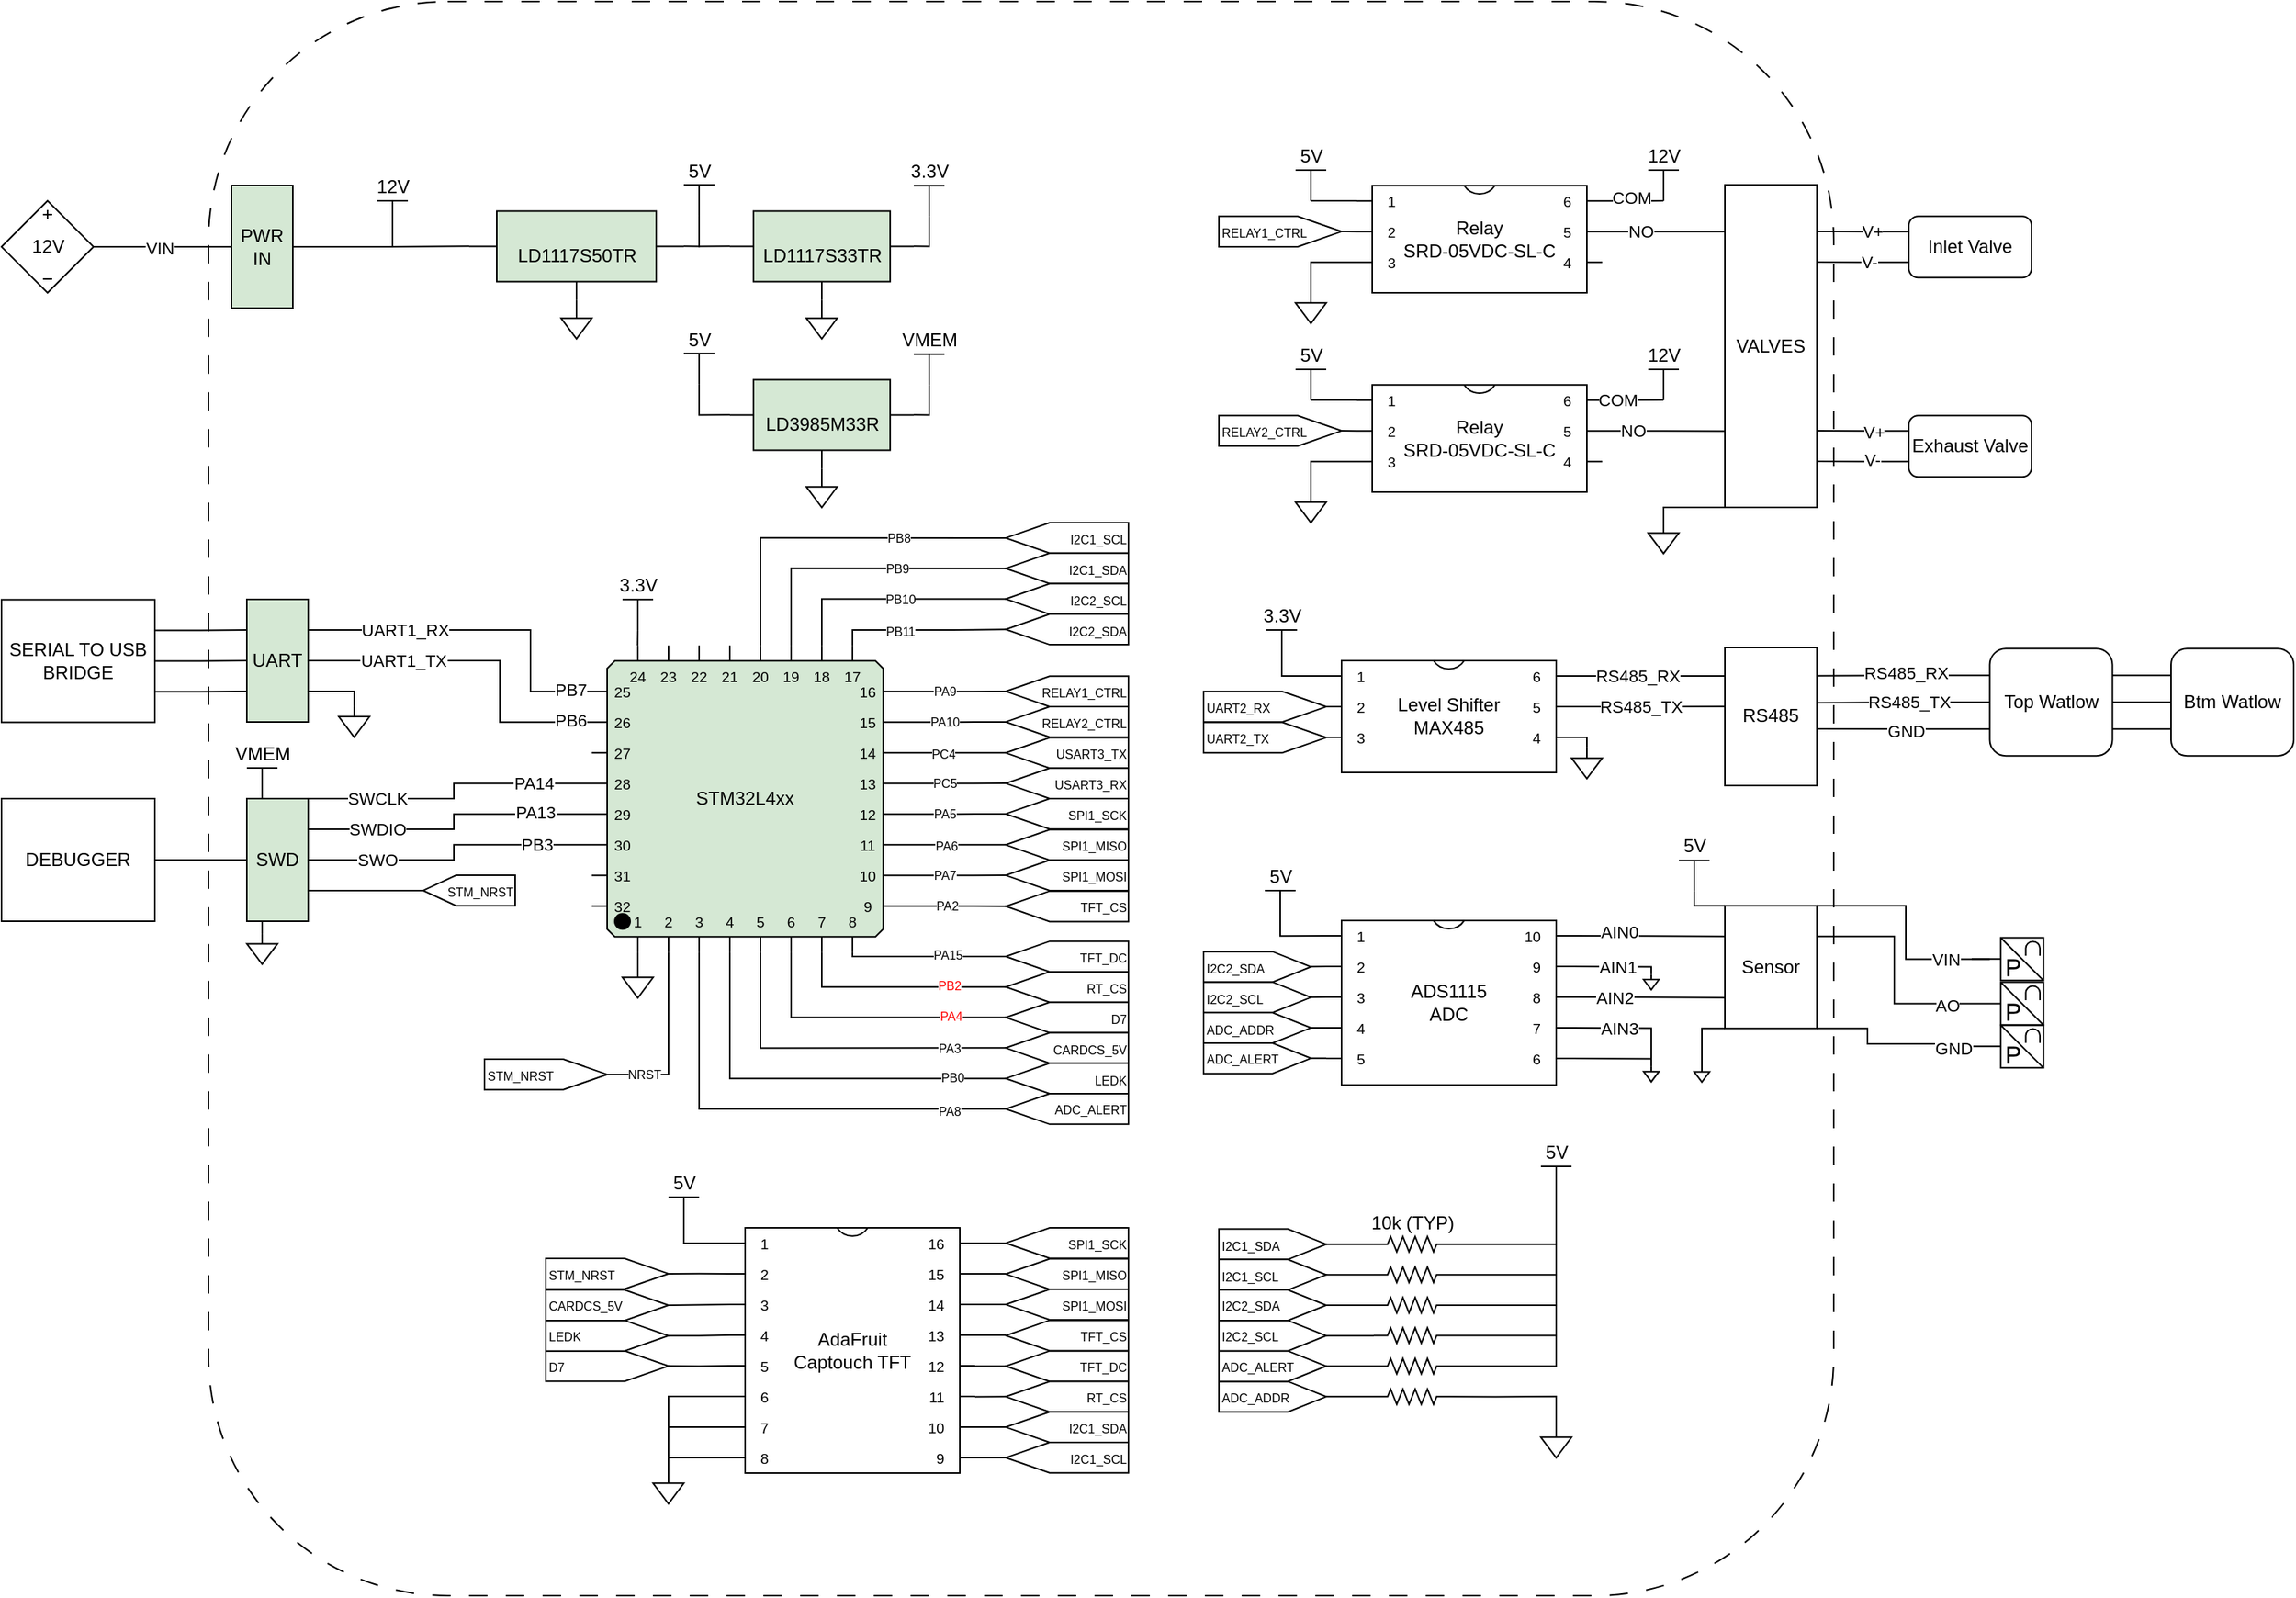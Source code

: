 <mxfile version="26.1.1">
  <diagram name="Page-1" id="Wx2j0ibqgNny6YTB7Ouq">
    <mxGraphModel dx="792" dy="488" grid="1" gridSize="10" guides="1" tooltips="1" connect="1" arrows="0" fold="1" page="0" pageScale="1" pageWidth="850" pageHeight="1100" math="0" shadow="0">
      <root>
        <mxCell id="0" />
        <mxCell id="1" parent="0" />
        <mxCell id="5FDmYxgXOHyy_Ekkeulm-1" value="" style="rounded=1;whiteSpace=wrap;html=1;fillColor=none;dashed=1;dashPattern=12 12;movable=0;resizable=0;rotatable=0;deletable=0;editable=0;locked=1;connectable=0;" parent="1" vertex="1">
          <mxGeometry x="-20" y="280" width="1060" height="1040" as="geometry" />
        </mxCell>
        <mxCell id="5FDmYxgXOHyy_Ekkeulm-30" style="edgeStyle=orthogonalEdgeStyle;rounded=0;orthogonalLoop=1;jettySize=auto;html=1;exitX=1;exitY=0.5;exitDx=0;exitDy=0;exitPerimeter=0;entryX=0;entryY=0.5;entryDx=0;entryDy=0;endArrow=none;startFill=0;" parent="1" source="5FDmYxgXOHyy_Ekkeulm-2" target="5FDmYxgXOHyy_Ekkeulm-14" edge="1">
          <mxGeometry relative="1" as="geometry" />
        </mxCell>
        <mxCell id="5FDmYxgXOHyy_Ekkeulm-31" value="VIN" style="edgeLabel;html=1;align=center;verticalAlign=middle;resizable=0;points=[];" parent="5FDmYxgXOHyy_Ekkeulm-30" vertex="1" connectable="0">
          <mxGeometry x="-0.05" y="-1" relative="1" as="geometry">
            <mxPoint as="offset" />
          </mxGeometry>
        </mxCell>
        <mxCell id="5FDmYxgXOHyy_Ekkeulm-2" value="12V" style="pointerEvents=1;verticalLabelPosition=middle;shadow=0;dashed=0;align=center;html=1;verticalAlign=middle;shape=mxgraph.electrical.signal_sources.source;aspect=fixed;points=[[0.5,0,0],[1,0.5,0],[0.5,1,0],[0,0.5,0]];elSourceType=dependent;elSignalType=dc3;labelPosition=center;" parent="1" vertex="1">
          <mxGeometry x="-155" y="410" width="60" height="60" as="geometry" />
        </mxCell>
        <mxCell id="5FDmYxgXOHyy_Ekkeulm-144" style="edgeStyle=orthogonalEdgeStyle;rounded=0;orthogonalLoop=1;jettySize=auto;html=1;exitX=0;exitY=0;exitDx=0;exitDy=30;exitPerimeter=0;entryX=1;entryY=0.25;entryDx=0;entryDy=0;endArrow=none;startFill=0;" parent="1" source="5FDmYxgXOHyy_Ekkeulm-3" target="5FDmYxgXOHyy_Ekkeulm-143" edge="1">
          <mxGeometry relative="1" as="geometry">
            <Array as="points">
              <mxPoint x="190" y="730" />
              <mxPoint x="190" y="690" />
            </Array>
          </mxGeometry>
        </mxCell>
        <mxCell id="5FDmYxgXOHyy_Ekkeulm-145" value="UART1_RX" style="edgeLabel;html=1;align=center;verticalAlign=middle;resizable=0;points=[];" parent="5FDmYxgXOHyy_Ekkeulm-144" vertex="1" connectable="0">
          <mxGeometry x="0.399" y="-1" relative="1" as="geometry">
            <mxPoint x="-5" y="1" as="offset" />
          </mxGeometry>
        </mxCell>
        <mxCell id="3g4lvdyqt8TV2RH4hGOE-3" value="PB7" style="edgeLabel;html=1;align=center;verticalAlign=middle;resizable=0;points=[];" parent="5FDmYxgXOHyy_Ekkeulm-144" vertex="1" connectable="0">
          <mxGeometry x="-0.872" y="-1" relative="1" as="geometry">
            <mxPoint as="offset" />
          </mxGeometry>
        </mxCell>
        <mxCell id="5FDmYxgXOHyy_Ekkeulm-3" value="STM32L4xx" style="shadow=0;dashed=0;align=center;html=1;strokeWidth=1;shape=mxgraph.electrical.logic_gates.qfp_ic;whiteSpace=wrap;labelNames=a,b,c,d,e,f,g,h,i,j,k,l,m,n,o,p,q,r,s,t,u,v,w,x,y,z,a1,b1,c1,d1,e1,f1,g1,h1,i1,j1,k1,l1,m1,n1;fillColor=#D5E8D4;" parent="1" vertex="1">
          <mxGeometry x="230" y="700.11" width="200" height="200" as="geometry" />
        </mxCell>
        <mxCell id="5FDmYxgXOHyy_Ekkeulm-10" value="LD1117S50TR" style="verticalLabelPosition=middle;shadow=0;dashed=0;align=center;html=1;verticalAlign=middle;shape=mxgraph.electrical.abstract.voltage_regulator;labelPosition=center;fillColor=#D5E8D4;" parent="1" vertex="1">
          <mxGeometry x="150" y="416.74" width="140" height="58" as="geometry" />
        </mxCell>
        <mxCell id="5FDmYxgXOHyy_Ekkeulm-11" value="&lt;font&gt;LD1117S33TR&lt;/font&gt;" style="verticalLabelPosition=middle;shadow=0;dashed=0;align=center;html=1;verticalAlign=middle;shape=mxgraph.electrical.abstract.voltage_regulator;labelPosition=center;fillColor=#D5E8D4;" parent="1" vertex="1">
          <mxGeometry x="320" y="416.74" width="120" height="58" as="geometry" />
        </mxCell>
        <mxCell id="5FDmYxgXOHyy_Ekkeulm-14" value="PWR&lt;br&gt;IN" style="rounded=0;whiteSpace=wrap;html=1;fillColor=#D5E8D4;" parent="1" vertex="1">
          <mxGeometry x="-5" y="400" width="40" height="80" as="geometry" />
        </mxCell>
        <mxCell id="5FDmYxgXOHyy_Ekkeulm-16" value="SWD" style="rounded=0;whiteSpace=wrap;html=1;fillColor=#D5E8D4;" parent="1" vertex="1">
          <mxGeometry x="5" y="800" width="40" height="80" as="geometry" />
        </mxCell>
        <mxCell id="5FDmYxgXOHyy_Ekkeulm-186" style="edgeStyle=orthogonalEdgeStyle;rounded=0;orthogonalLoop=1;jettySize=auto;html=1;exitX=1;exitY=0.25;exitDx=0;exitDy=0;entryX=0;entryY=0.25;entryDx=0;entryDy=0;endArrow=none;startFill=0;" parent="1" source="5FDmYxgXOHyy_Ekkeulm-18" target="5FDmYxgXOHyy_Ekkeulm-184" edge="1">
          <mxGeometry relative="1" as="geometry" />
        </mxCell>
        <mxCell id="5FDmYxgXOHyy_Ekkeulm-187" style="edgeStyle=orthogonalEdgeStyle;rounded=0;orthogonalLoop=1;jettySize=auto;html=1;exitX=1;exitY=0.5;exitDx=0;exitDy=0;entryX=0;entryY=0.5;entryDx=0;entryDy=0;endArrow=none;startFill=0;" parent="1" source="5FDmYxgXOHyy_Ekkeulm-18" target="5FDmYxgXOHyy_Ekkeulm-184" edge="1">
          <mxGeometry relative="1" as="geometry" />
        </mxCell>
        <mxCell id="5FDmYxgXOHyy_Ekkeulm-188" style="edgeStyle=orthogonalEdgeStyle;rounded=0;orthogonalLoop=1;jettySize=auto;html=1;exitX=1;exitY=0.75;exitDx=0;exitDy=0;entryX=0;entryY=0.75;entryDx=0;entryDy=0;endArrow=none;startFill=0;" parent="1" source="5FDmYxgXOHyy_Ekkeulm-18" target="5FDmYxgXOHyy_Ekkeulm-184" edge="1">
          <mxGeometry relative="1" as="geometry" />
        </mxCell>
        <mxCell id="5FDmYxgXOHyy_Ekkeulm-18" value="Top Watlow" style="rounded=1;whiteSpace=wrap;html=1;" parent="1" vertex="1">
          <mxGeometry x="1141.77" y="702.1" width="80" height="70" as="geometry" />
        </mxCell>
        <mxCell id="5FDmYxgXOHyy_Ekkeulm-172" style="edgeStyle=orthogonalEdgeStyle;rounded=0;orthogonalLoop=1;jettySize=auto;html=1;exitX=1;exitY=0;exitDx=0;exitDy=10;exitPerimeter=0;endArrow=none;startFill=0;" parent="1" source="5FDmYxgXOHyy_Ekkeulm-22" edge="1">
          <mxGeometry relative="1" as="geometry">
            <mxPoint x="970" y="720" as="targetPoint" />
          </mxGeometry>
        </mxCell>
        <mxCell id="5FDmYxgXOHyy_Ekkeulm-195" value="RS485_RX" style="edgeLabel;html=1;align=center;verticalAlign=middle;resizable=0;points=[];" parent="5FDmYxgXOHyy_Ekkeulm-172" vertex="1" connectable="0">
          <mxGeometry x="-0.149" relative="1" as="geometry">
            <mxPoint as="offset" />
          </mxGeometry>
        </mxCell>
        <mxCell id="5FDmYxgXOHyy_Ekkeulm-22" value="Level Shifter&lt;br&gt;MAX485" style="shadow=0;dashed=0;align=center;html=1;strokeWidth=1;shape=mxgraph.electrical.logic_gates.dual_inline_ic;labelNames=a,b,c,d;whiteSpace=wrap;pinSpacing=20;labelCount=4;" parent="1" vertex="1">
          <mxGeometry x="709" y="710" width="160" height="72.96" as="geometry" />
        </mxCell>
        <mxCell id="AWnoZf7vvBmpPEduTlpx-25" style="edgeStyle=orthogonalEdgeStyle;rounded=0;orthogonalLoop=1;jettySize=auto;html=1;exitX=1;exitY=0;exitDx=0;exitDy=10;exitPerimeter=0;entryX=0;entryY=0.25;entryDx=0;entryDy=0;endArrow=none;startFill=0;" parent="1" source="5FDmYxgXOHyy_Ekkeulm-23" target="5FDmYxgXOHyy_Ekkeulm-29" edge="1">
          <mxGeometry relative="1" as="geometry" />
        </mxCell>
        <mxCell id="AWnoZf7vvBmpPEduTlpx-43" value="AIN0" style="edgeLabel;html=1;align=center;verticalAlign=middle;resizable=0;points=[];" parent="AWnoZf7vvBmpPEduTlpx-25" vertex="1" connectable="0">
          <mxGeometry x="-0.887" relative="1" as="geometry">
            <mxPoint x="25" y="-3" as="offset" />
          </mxGeometry>
        </mxCell>
        <mxCell id="AWnoZf7vvBmpPEduTlpx-27" style="edgeStyle=orthogonalEdgeStyle;rounded=0;orthogonalLoop=1;jettySize=auto;html=1;exitX=1;exitY=0;exitDx=0;exitDy=50;exitPerimeter=0;entryX=0;entryY=0.75;entryDx=0;entryDy=0;endArrow=none;startFill=0;" parent="1" source="5FDmYxgXOHyy_Ekkeulm-23" target="5FDmYxgXOHyy_Ekkeulm-29" edge="1">
          <mxGeometry relative="1" as="geometry" />
        </mxCell>
        <mxCell id="AWnoZf7vvBmpPEduTlpx-53" value="AIN2" style="edgeLabel;html=1;align=center;verticalAlign=middle;resizable=0;points=[];" parent="AWnoZf7vvBmpPEduTlpx-27" vertex="1" connectable="0">
          <mxGeometry x="-0.441" relative="1" as="geometry">
            <mxPoint as="offset" />
          </mxGeometry>
        </mxCell>
        <mxCell id="5FDmYxgXOHyy_Ekkeulm-23" value="ADS1115&lt;br&gt;ADC" style="shadow=0;dashed=0;align=center;html=1;strokeWidth=1;shape=mxgraph.electrical.logic_gates.dual_inline_ic;labelNames=a,b,c,d,e,f,g,h,i,j,k,l,m,n,o,p,q,r,s,t;whiteSpace=wrap;" parent="1" vertex="1">
          <mxGeometry x="709" y="879.56" width="160" height="107.26" as="geometry" />
        </mxCell>
        <mxCell id="AWnoZf7vvBmpPEduTlpx-4" style="edgeStyle=orthogonalEdgeStyle;rounded=0;orthogonalLoop=1;jettySize=auto;html=1;exitX=0;exitY=0;exitDx=0;exitDy=130;exitPerimeter=0;endArrow=none;startFill=0;" parent="1" source="5FDmYxgXOHyy_Ekkeulm-24" edge="1">
          <mxGeometry relative="1" as="geometry">
            <mxPoint x="280" y="1240" as="targetPoint" />
            <Array as="points">
              <mxPoint x="280" y="1210" />
            </Array>
          </mxGeometry>
        </mxCell>
        <mxCell id="5FDmYxgXOHyy_Ekkeulm-24" value="AdaFruit&lt;div&gt;Captouch TFT&lt;/div&gt;" style="shadow=0;dashed=0;align=center;html=1;strokeWidth=1;shape=mxgraph.electrical.logic_gates.dual_inline_ic;labelNames=a,b,c,d,e,f,g,h,i,j,k,l,m,n,o,p,q,r,s,t;whiteSpace=wrap;" parent="1" vertex="1">
          <mxGeometry x="320" y="1080" width="160" height="160" as="geometry" />
        </mxCell>
        <mxCell id="5FDmYxgXOHyy_Ekkeulm-27" value="VALVES" style="rounded=0;whiteSpace=wrap;html=1;" parent="1" vertex="1">
          <mxGeometry x="969" y="399.63" width="60" height="210.37" as="geometry" />
        </mxCell>
        <mxCell id="5FDmYxgXOHyy_Ekkeulm-28" value="RS485" style="rounded=0;whiteSpace=wrap;html=1;" parent="1" vertex="1">
          <mxGeometry x="969" y="701.48" width="60" height="90" as="geometry" />
        </mxCell>
        <mxCell id="AWnoZf7vvBmpPEduTlpx-109" style="edgeStyle=orthogonalEdgeStyle;rounded=0;orthogonalLoop=1;jettySize=auto;html=1;exitX=1;exitY=0.25;exitDx=0;exitDy=0;endArrow=none;startFill=0;" parent="1" source="5FDmYxgXOHyy_Ekkeulm-29" target="AWnoZf7vvBmpPEduTlpx-99" edge="1">
          <mxGeometry relative="1" as="geometry" />
        </mxCell>
        <mxCell id="AWnoZf7vvBmpPEduTlpx-112" value="AO" style="edgeLabel;html=1;align=center;verticalAlign=middle;resizable=0;points=[];" parent="AWnoZf7vvBmpPEduTlpx-109" vertex="1" connectable="0">
          <mxGeometry x="0.781" y="-1" relative="1" as="geometry">
            <mxPoint as="offset" />
          </mxGeometry>
        </mxCell>
        <mxCell id="5FDmYxgXOHyy_Ekkeulm-29" value="Sensor" style="rounded=0;whiteSpace=wrap;html=1;" parent="1" vertex="1">
          <mxGeometry x="969" y="869.89" width="60" height="80" as="geometry" />
        </mxCell>
        <mxCell id="5FDmYxgXOHyy_Ekkeulm-32" style="edgeStyle=orthogonalEdgeStyle;rounded=0;orthogonalLoop=1;jettySize=auto;html=1;exitX=1;exitY=0.5;exitDx=0;exitDy=0;entryX=0;entryY=0.395;entryDx=0;entryDy=0;entryPerimeter=0;endArrow=none;startFill=0;" parent="1" source="5FDmYxgXOHyy_Ekkeulm-14" target="5FDmYxgXOHyy_Ekkeulm-10" edge="1">
          <mxGeometry relative="1" as="geometry" />
        </mxCell>
        <mxCell id="5FDmYxgXOHyy_Ekkeulm-37" value="5V" style="verticalLabelPosition=top;verticalAlign=bottom;shape=mxgraph.electrical.signal_sources.vdd;shadow=0;dashed=0;align=center;strokeWidth=1;fontSize=12;html=1;flipV=1;" parent="1" vertex="1">
          <mxGeometry x="290" y="399.63" width="20" height="20" as="geometry" />
        </mxCell>
        <mxCell id="5FDmYxgXOHyy_Ekkeulm-39" style="edgeStyle=orthogonalEdgeStyle;rounded=0;orthogonalLoop=1;jettySize=auto;html=1;exitX=1;exitY=0.395;exitDx=0;exitDy=0;exitPerimeter=0;entryX=0.5;entryY=0;entryDx=0;entryDy=0;entryPerimeter=0;endArrow=none;startFill=0;" parent="1" source="5FDmYxgXOHyy_Ekkeulm-10" target="5FDmYxgXOHyy_Ekkeulm-37" edge="1">
          <mxGeometry relative="1" as="geometry" />
        </mxCell>
        <mxCell id="5FDmYxgXOHyy_Ekkeulm-41" value="" style="pointerEvents=1;verticalLabelPosition=bottom;shadow=0;dashed=0;align=center;html=1;verticalAlign=top;shape=mxgraph.electrical.signal_sources.signal_ground;" parent="1" vertex="1">
          <mxGeometry x="210" y="480" width="20" height="20" as="geometry" />
        </mxCell>
        <mxCell id="5FDmYxgXOHyy_Ekkeulm-42" style="edgeStyle=orthogonalEdgeStyle;rounded=0;orthogonalLoop=1;jettySize=auto;html=1;exitX=0.5;exitY=1;exitDx=0;exitDy=0;exitPerimeter=0;entryX=0.5;entryY=0;entryDx=0;entryDy=0;entryPerimeter=0;endArrow=none;startFill=0;" parent="1" source="5FDmYxgXOHyy_Ekkeulm-10" edge="1">
          <mxGeometry relative="1" as="geometry">
            <mxPoint x="220" y="474.74" as="targetPoint" />
          </mxGeometry>
        </mxCell>
        <mxCell id="5FDmYxgXOHyy_Ekkeulm-43" style="edgeStyle=orthogonalEdgeStyle;rounded=0;orthogonalLoop=1;jettySize=auto;html=1;exitX=0;exitY=0.395;exitDx=0;exitDy=0;exitPerimeter=0;entryX=0.5;entryY=0;entryDx=0;entryDy=0;entryPerimeter=0;endArrow=none;startFill=0;" parent="1" source="5FDmYxgXOHyy_Ekkeulm-11" target="5FDmYxgXOHyy_Ekkeulm-37" edge="1">
          <mxGeometry relative="1" as="geometry" />
        </mxCell>
        <mxCell id="5FDmYxgXOHyy_Ekkeulm-45" value="" style="pointerEvents=1;verticalLabelPosition=bottom;shadow=0;dashed=0;align=center;html=1;verticalAlign=top;shape=mxgraph.electrical.signal_sources.signal_ground;" parent="1" vertex="1">
          <mxGeometry x="370" y="480" width="20" height="20" as="geometry" />
        </mxCell>
        <mxCell id="5FDmYxgXOHyy_Ekkeulm-46" style="edgeStyle=orthogonalEdgeStyle;rounded=0;orthogonalLoop=1;jettySize=auto;html=1;exitX=0.5;exitY=1;exitDx=0;exitDy=0;exitPerimeter=0;entryX=0.5;entryY=0;entryDx=0;entryDy=0;entryPerimeter=0;endArrow=none;startFill=0;" parent="1" source="5FDmYxgXOHyy_Ekkeulm-11" edge="1">
          <mxGeometry relative="1" as="geometry">
            <mxPoint x="380" y="474.74" as="targetPoint" />
          </mxGeometry>
        </mxCell>
        <mxCell id="5FDmYxgXOHyy_Ekkeulm-47" value="3.3V" style="verticalLabelPosition=top;verticalAlign=bottom;shape=mxgraph.electrical.signal_sources.vdd;shadow=0;dashed=0;align=center;strokeWidth=1;fontSize=12;html=1;flipV=1;" parent="1" vertex="1">
          <mxGeometry x="440" y="400.11" width="20" height="20" as="geometry" />
        </mxCell>
        <mxCell id="5FDmYxgXOHyy_Ekkeulm-101" style="edgeStyle=orthogonalEdgeStyle;rounded=0;orthogonalLoop=1;jettySize=auto;html=1;exitX=1;exitY=0;exitDx=0;exitDy=30;exitPerimeter=0;entryX=0;entryY=0.25;entryDx=0;entryDy=0;endArrow=none;startFill=0;" parent="1" source="5FDmYxgXOHyy_Ekkeulm-49" target="5FDmYxgXOHyy_Ekkeulm-27" edge="1">
          <mxGeometry relative="1" as="geometry">
            <Array as="points">
              <mxPoint x="969" y="430" />
            </Array>
          </mxGeometry>
        </mxCell>
        <mxCell id="5FDmYxgXOHyy_Ekkeulm-104" value="NO" style="edgeLabel;html=1;align=center;verticalAlign=middle;resizable=0;points=[];" parent="5FDmYxgXOHyy_Ekkeulm-101" vertex="1" connectable="0">
          <mxGeometry x="-0.511" relative="1" as="geometry">
            <mxPoint as="offset" />
          </mxGeometry>
        </mxCell>
        <mxCell id="5FDmYxgXOHyy_Ekkeulm-49" value="Relay&lt;br&gt;SRD-05VDC-SL-C" style="shadow=0;dashed=0;align=center;html=1;strokeWidth=1;shape=mxgraph.electrical.logic_gates.dual_inline_ic;labelNames=a,b,c,d,a,a;whiteSpace=wrap;pinSpacing=20;labelCount=6;" parent="1" vertex="1">
          <mxGeometry x="729" y="400.11" width="160" height="69.89" as="geometry" />
        </mxCell>
        <mxCell id="5FDmYxgXOHyy_Ekkeulm-51" style="edgeStyle=orthogonalEdgeStyle;rounded=0;orthogonalLoop=1;jettySize=auto;html=1;exitX=0.5;exitY=0;exitDx=0;exitDy=0;exitPerimeter=0;endArrow=none;startFill=0;" parent="1" source="5FDmYxgXOHyy_Ekkeulm-50" edge="1">
          <mxGeometry relative="1" as="geometry">
            <mxPoint x="259.857" y="700.0" as="targetPoint" />
          </mxGeometry>
        </mxCell>
        <mxCell id="5FDmYxgXOHyy_Ekkeulm-50" value="3.3V" style="verticalLabelPosition=top;verticalAlign=bottom;shape=mxgraph.electrical.signal_sources.vdd;shadow=0;dashed=0;align=center;strokeWidth=1;fontSize=12;html=1;flipV=1;" parent="1" vertex="1">
          <mxGeometry x="250" y="670.11" width="20" height="20" as="geometry" />
        </mxCell>
        <mxCell id="5FDmYxgXOHyy_Ekkeulm-52" value="" style="pointerEvents=1;verticalLabelPosition=bottom;shadow=0;dashed=0;align=center;html=1;verticalAlign=top;shape=mxgraph.electrical.signal_sources.signal_ground;" parent="1" vertex="1">
          <mxGeometry x="250" y="910" width="20" height="20" as="geometry" />
        </mxCell>
        <mxCell id="5FDmYxgXOHyy_Ekkeulm-53" style="edgeStyle=orthogonalEdgeStyle;rounded=0;orthogonalLoop=1;jettySize=auto;html=1;exitX=0;exitY=1;exitDx=30;exitDy=0;exitPerimeter=0;entryX=0.5;entryY=0;entryDx=0;entryDy=0;entryPerimeter=0;endArrow=none;startFill=0;" parent="1" source="5FDmYxgXOHyy_Ekkeulm-3" target="5FDmYxgXOHyy_Ekkeulm-52" edge="1">
          <mxGeometry relative="1" as="geometry" />
        </mxCell>
        <mxCell id="5FDmYxgXOHyy_Ekkeulm-58" style="edgeStyle=orthogonalEdgeStyle;rounded=0;orthogonalLoop=1;jettySize=auto;html=1;exitX=1;exitY=0.5;exitDx=0;exitDy=0;endArrow=none;startFill=0;entryX=0;entryY=0.5;entryDx=0;entryDy=0;" parent="1" source="5FDmYxgXOHyy_Ekkeulm-57" target="5FDmYxgXOHyy_Ekkeulm-16" edge="1">
          <mxGeometry relative="1" as="geometry">
            <mxPoint x="-30" y="820" as="targetPoint" />
          </mxGeometry>
        </mxCell>
        <mxCell id="5FDmYxgXOHyy_Ekkeulm-57" value="DEBUGGER" style="rounded=0;whiteSpace=wrap;html=1;" parent="1" vertex="1">
          <mxGeometry x="-155" y="800" width="100" height="80" as="geometry" />
        </mxCell>
        <mxCell id="5FDmYxgXOHyy_Ekkeulm-60" style="edgeStyle=orthogonalEdgeStyle;rounded=0;orthogonalLoop=1;jettySize=auto;html=1;exitX=0.5;exitY=0;exitDx=0;exitDy=0;exitPerimeter=0;entryX=0.25;entryY=0;entryDx=0;entryDy=0;endArrow=none;startFill=0;" parent="1" source="5FDmYxgXOHyy_Ekkeulm-59" target="5FDmYxgXOHyy_Ekkeulm-16" edge="1">
          <mxGeometry relative="1" as="geometry" />
        </mxCell>
        <mxCell id="5FDmYxgXOHyy_Ekkeulm-59" value="VMEM" style="verticalLabelPosition=top;verticalAlign=bottom;shape=mxgraph.electrical.signal_sources.vdd;shadow=0;dashed=0;align=center;strokeWidth=1;fontSize=12;html=1;flipV=1;" parent="1" vertex="1">
          <mxGeometry x="5" y="780" width="20" height="20" as="geometry" />
        </mxCell>
        <mxCell id="5FDmYxgXOHyy_Ekkeulm-61" value="" style="pointerEvents=1;verticalLabelPosition=bottom;shadow=0;dashed=0;align=center;html=1;verticalAlign=top;shape=mxgraph.electrical.signal_sources.signal_ground;" parent="1" vertex="1">
          <mxGeometry x="5" y="888.07" width="20" height="20" as="geometry" />
        </mxCell>
        <mxCell id="5FDmYxgXOHyy_Ekkeulm-62" style="edgeStyle=orthogonalEdgeStyle;rounded=0;orthogonalLoop=1;jettySize=auto;html=1;exitX=0.25;exitY=1;exitDx=0;exitDy=0;entryX=0.5;entryY=0;entryDx=0;entryDy=0;entryPerimeter=0;endArrow=none;startFill=0;" parent="1" source="5FDmYxgXOHyy_Ekkeulm-16" target="5FDmYxgXOHyy_Ekkeulm-61" edge="1">
          <mxGeometry relative="1" as="geometry" />
        </mxCell>
        <mxCell id="5FDmYxgXOHyy_Ekkeulm-63" style="edgeStyle=orthogonalEdgeStyle;rounded=0;orthogonalLoop=1;jettySize=auto;html=1;exitX=1;exitY=0;exitDx=0;exitDy=0;entryX=0;entryY=0;entryDx=0;entryDy=90;entryPerimeter=0;endArrow=none;startFill=0;" parent="1" source="5FDmYxgXOHyy_Ekkeulm-16" target="5FDmYxgXOHyy_Ekkeulm-3" edge="1">
          <mxGeometry relative="1" as="geometry">
            <Array as="points">
              <mxPoint x="140" y="800" />
              <mxPoint x="140" y="790" />
            </Array>
          </mxGeometry>
        </mxCell>
        <mxCell id="5FDmYxgXOHyy_Ekkeulm-67" value="SWCLK" style="edgeLabel;html=1;align=center;verticalAlign=middle;resizable=0;points=[];" parent="5FDmYxgXOHyy_Ekkeulm-63" vertex="1" connectable="0">
          <mxGeometry x="0.279" y="1" relative="1" as="geometry">
            <mxPoint x="-70" y="11" as="offset" />
          </mxGeometry>
        </mxCell>
        <mxCell id="3g4lvdyqt8TV2RH4hGOE-4" value="PA14" style="edgeLabel;html=1;align=center;verticalAlign=middle;resizable=0;points=[];" parent="5FDmYxgXOHyy_Ekkeulm-63" vertex="1" connectable="0">
          <mxGeometry x="0.612" relative="1" as="geometry">
            <mxPoint as="offset" />
          </mxGeometry>
        </mxCell>
        <mxCell id="5FDmYxgXOHyy_Ekkeulm-64" style="edgeStyle=orthogonalEdgeStyle;rounded=0;orthogonalLoop=1;jettySize=auto;html=1;exitX=1;exitY=0.25;exitDx=0;exitDy=0;entryX=0;entryY=0;entryDx=0;entryDy=110;entryPerimeter=0;endArrow=none;startFill=0;" parent="1" source="5FDmYxgXOHyy_Ekkeulm-16" target="5FDmYxgXOHyy_Ekkeulm-3" edge="1">
          <mxGeometry relative="1" as="geometry">
            <Array as="points">
              <mxPoint x="140" y="820" />
              <mxPoint x="140" y="810" />
            </Array>
          </mxGeometry>
        </mxCell>
        <mxCell id="5FDmYxgXOHyy_Ekkeulm-68" value="SWDIO" style="edgeLabel;html=1;align=center;verticalAlign=middle;resizable=0;points=[];" parent="5FDmYxgXOHyy_Ekkeulm-64" vertex="1" connectable="0">
          <mxGeometry x="0.271" relative="1" as="geometry">
            <mxPoint x="-69" y="10" as="offset" />
          </mxGeometry>
        </mxCell>
        <mxCell id="3g4lvdyqt8TV2RH4hGOE-5" value="PA13" style="edgeLabel;html=1;align=center;verticalAlign=middle;resizable=0;points=[];" parent="5FDmYxgXOHyy_Ekkeulm-64" vertex="1" connectable="0">
          <mxGeometry x="0.617" y="1" relative="1" as="geometry">
            <mxPoint as="offset" />
          </mxGeometry>
        </mxCell>
        <mxCell id="5FDmYxgXOHyy_Ekkeulm-65" style="edgeStyle=orthogonalEdgeStyle;rounded=0;orthogonalLoop=1;jettySize=auto;html=1;exitX=1;exitY=0.5;exitDx=0;exitDy=0;entryX=0;entryY=0;entryDx=0;entryDy=130;entryPerimeter=0;endArrow=none;startFill=0;" parent="1" source="5FDmYxgXOHyy_Ekkeulm-16" target="5FDmYxgXOHyy_Ekkeulm-3" edge="1">
          <mxGeometry relative="1" as="geometry">
            <Array as="points">
              <mxPoint x="140" y="840" />
              <mxPoint x="140" y="830" />
            </Array>
          </mxGeometry>
        </mxCell>
        <mxCell id="5FDmYxgXOHyy_Ekkeulm-69" value="SWO" style="edgeLabel;html=1;align=center;verticalAlign=middle;resizable=0;points=[];" parent="5FDmYxgXOHyy_Ekkeulm-65" vertex="1" connectable="0">
          <mxGeometry x="0.283" relative="1" as="geometry">
            <mxPoint x="-70" y="10" as="offset" />
          </mxGeometry>
        </mxCell>
        <mxCell id="3g4lvdyqt8TV2RH4hGOE-6" value="PB3" style="edgeLabel;html=1;align=center;verticalAlign=middle;resizable=0;points=[];" parent="5FDmYxgXOHyy_Ekkeulm-65" vertex="1" connectable="0">
          <mxGeometry x="0.625" relative="1" as="geometry">
            <mxPoint as="offset" />
          </mxGeometry>
        </mxCell>
        <mxCell id="5FDmYxgXOHyy_Ekkeulm-74" style="edgeStyle=orthogonalEdgeStyle;rounded=0;orthogonalLoop=1;jettySize=auto;html=1;exitX=0.5;exitY=0;exitDx=0;exitDy=0;exitPerimeter=0;endArrow=none;startFill=0;" parent="1" source="5FDmYxgXOHyy_Ekkeulm-73" edge="1">
          <mxGeometry relative="1" as="geometry">
            <mxPoint x="100" y="440" as="targetPoint" />
          </mxGeometry>
        </mxCell>
        <mxCell id="5FDmYxgXOHyy_Ekkeulm-73" value="12V" style="verticalLabelPosition=top;verticalAlign=bottom;shape=mxgraph.electrical.signal_sources.vdd;shadow=0;dashed=0;align=center;strokeWidth=1;fontSize=12;html=1;flipV=1;" parent="1" vertex="1">
          <mxGeometry x="90" y="410" width="20" height="20" as="geometry" />
        </mxCell>
        <mxCell id="5FDmYxgXOHyy_Ekkeulm-75" style="edgeStyle=orthogonalEdgeStyle;rounded=0;orthogonalLoop=1;jettySize=auto;html=1;exitX=0.5;exitY=1;exitDx=0;exitDy=0;exitPerimeter=0;entryX=0.5;entryY=0;entryDx=0;entryDy=0;entryPerimeter=0;endArrow=none;startFill=0;" parent="1" source="5FDmYxgXOHyy_Ekkeulm-10" target="5FDmYxgXOHyy_Ekkeulm-41" edge="1">
          <mxGeometry relative="1" as="geometry" />
        </mxCell>
        <mxCell id="5FDmYxgXOHyy_Ekkeulm-76" style="edgeStyle=orthogonalEdgeStyle;rounded=0;orthogonalLoop=1;jettySize=auto;html=1;exitX=0.5;exitY=1;exitDx=0;exitDy=0;exitPerimeter=0;entryX=0.5;entryY=0;entryDx=0;entryDy=0;entryPerimeter=0;endArrow=none;startFill=0;" parent="1" source="5FDmYxgXOHyy_Ekkeulm-11" target="5FDmYxgXOHyy_Ekkeulm-45" edge="1">
          <mxGeometry relative="1" as="geometry" />
        </mxCell>
        <mxCell id="5FDmYxgXOHyy_Ekkeulm-77" value="5V" style="verticalLabelPosition=top;verticalAlign=bottom;shape=mxgraph.electrical.signal_sources.vdd;shadow=0;dashed=0;align=center;strokeWidth=1;fontSize=12;html=1;flipV=1;" parent="1" vertex="1">
          <mxGeometry x="689" y="390" width="20" height="20" as="geometry" />
        </mxCell>
        <mxCell id="5FDmYxgXOHyy_Ekkeulm-78" style="edgeStyle=orthogonalEdgeStyle;rounded=0;orthogonalLoop=1;jettySize=auto;html=1;exitX=0.5;exitY=0;exitDx=0;exitDy=0;exitPerimeter=0;entryX=0;entryY=0;entryDx=0;entryDy=10;entryPerimeter=0;endArrow=none;startFill=0;" parent="1" source="5FDmYxgXOHyy_Ekkeulm-77" target="5FDmYxgXOHyy_Ekkeulm-49" edge="1">
          <mxGeometry relative="1" as="geometry" />
        </mxCell>
        <mxCell id="5FDmYxgXOHyy_Ekkeulm-79" value="&lt;font style=&quot;font-size: 8px;&quot;&gt;RELAY1_CTRL&lt;/font&gt;" style="verticalLabelPosition=middle;shadow=0;dashed=0;align=left;html=1;verticalAlign=middle;shape=mxgraph.electrical.abstract.dac;labelPosition=center;" parent="1" vertex="1">
          <mxGeometry x="639" y="420.11" width="80" height="19.89" as="geometry" />
        </mxCell>
        <mxCell id="5FDmYxgXOHyy_Ekkeulm-80" style="edgeStyle=orthogonalEdgeStyle;rounded=0;orthogonalLoop=1;jettySize=auto;html=1;exitX=1;exitY=0.5;exitDx=0;exitDy=0;exitPerimeter=0;entryX=0;entryY=0;entryDx=0;entryDy=30;entryPerimeter=0;endArrow=none;startFill=0;" parent="1" source="5FDmYxgXOHyy_Ekkeulm-79" target="5FDmYxgXOHyy_Ekkeulm-49" edge="1">
          <mxGeometry relative="1" as="geometry" />
        </mxCell>
        <mxCell id="5FDmYxgXOHyy_Ekkeulm-81" style="edgeStyle=orthogonalEdgeStyle;rounded=0;orthogonalLoop=1;jettySize=auto;html=1;exitX=1;exitY=0.395;exitDx=0;exitDy=0;exitPerimeter=0;entryX=0.5;entryY=0;entryDx=0;entryDy=0;entryPerimeter=0;endArrow=none;startFill=0;" parent="1" source="5FDmYxgXOHyy_Ekkeulm-11" target="5FDmYxgXOHyy_Ekkeulm-47" edge="1">
          <mxGeometry relative="1" as="geometry" />
        </mxCell>
        <mxCell id="5FDmYxgXOHyy_Ekkeulm-95" value="" style="pointerEvents=1;verticalLabelPosition=bottom;shadow=0;dashed=0;align=center;html=1;verticalAlign=top;shape=mxgraph.electrical.signal_sources.signal_ground;" parent="1" vertex="1">
          <mxGeometry x="689" y="470" width="20" height="20" as="geometry" />
        </mxCell>
        <mxCell id="5FDmYxgXOHyy_Ekkeulm-96" style="edgeStyle=orthogonalEdgeStyle;rounded=0;orthogonalLoop=1;jettySize=auto;html=1;exitX=0;exitY=0;exitDx=0;exitDy=50;exitPerimeter=0;entryX=0.5;entryY=0;entryDx=0;entryDy=0;entryPerimeter=0;endArrow=none;startFill=0;" parent="1" source="5FDmYxgXOHyy_Ekkeulm-49" target="5FDmYxgXOHyy_Ekkeulm-95" edge="1">
          <mxGeometry relative="1" as="geometry" />
        </mxCell>
        <mxCell id="5FDmYxgXOHyy_Ekkeulm-97" value="12V" style="verticalLabelPosition=top;verticalAlign=bottom;shape=mxgraph.electrical.signal_sources.vdd;shadow=0;dashed=0;align=center;strokeWidth=1;fontSize=12;html=1;flipV=1;" parent="1" vertex="1">
          <mxGeometry x="919" y="390" width="20" height="20" as="geometry" />
        </mxCell>
        <mxCell id="5FDmYxgXOHyy_Ekkeulm-99" style="edgeStyle=orthogonalEdgeStyle;rounded=0;orthogonalLoop=1;jettySize=auto;html=1;exitX=1;exitY=0;exitDx=0;exitDy=10;exitPerimeter=0;entryX=0.5;entryY=0;entryDx=0;entryDy=0;entryPerimeter=0;endArrow=none;startFill=0;" parent="1" source="5FDmYxgXOHyy_Ekkeulm-49" target="5FDmYxgXOHyy_Ekkeulm-97" edge="1">
          <mxGeometry relative="1" as="geometry">
            <Array as="points">
              <mxPoint x="919" y="410" />
              <mxPoint x="919" y="410" />
            </Array>
          </mxGeometry>
        </mxCell>
        <mxCell id="5FDmYxgXOHyy_Ekkeulm-100" value="COM" style="edgeLabel;html=1;align=center;verticalAlign=middle;resizable=0;points=[];" parent="5FDmYxgXOHyy_Ekkeulm-99" vertex="1" connectable="0">
          <mxGeometry x="-0.04" y="2" relative="1" as="geometry">
            <mxPoint as="offset" />
          </mxGeometry>
        </mxCell>
        <mxCell id="5FDmYxgXOHyy_Ekkeulm-116" style="edgeStyle=orthogonalEdgeStyle;rounded=0;orthogonalLoop=1;jettySize=auto;html=1;exitX=1;exitY=0;exitDx=0;exitDy=30;exitPerimeter=0;endArrow=none;startFill=0;" parent="1" source="5FDmYxgXOHyy_Ekkeulm-106" edge="1">
          <mxGeometry relative="1" as="geometry">
            <mxPoint x="969" y="560.222" as="targetPoint" />
          </mxGeometry>
        </mxCell>
        <mxCell id="5FDmYxgXOHyy_Ekkeulm-117" value="NO" style="edgeLabel;html=1;align=center;verticalAlign=middle;resizable=0;points=[];" parent="5FDmYxgXOHyy_Ekkeulm-116" vertex="1" connectable="0">
          <mxGeometry x="-0.254" relative="1" as="geometry">
            <mxPoint x="-10" as="offset" />
          </mxGeometry>
        </mxCell>
        <mxCell id="5FDmYxgXOHyy_Ekkeulm-106" value="Relay&lt;br&gt;SRD-05VDC-SL-C" style="shadow=0;dashed=0;align=center;html=1;strokeWidth=1;shape=mxgraph.electrical.logic_gates.dual_inline_ic;labelNames=a,b,c,d,a,a;whiteSpace=wrap;pinSpacing=20;labelCount=6;" parent="1" vertex="1">
          <mxGeometry x="729" y="530.11" width="160" height="69.89" as="geometry" />
        </mxCell>
        <mxCell id="5FDmYxgXOHyy_Ekkeulm-107" value="5V" style="verticalLabelPosition=top;verticalAlign=bottom;shape=mxgraph.electrical.signal_sources.vdd;shadow=0;dashed=0;align=center;strokeWidth=1;fontSize=12;html=1;flipV=1;" parent="1" vertex="1">
          <mxGeometry x="689" y="520" width="20" height="20" as="geometry" />
        </mxCell>
        <mxCell id="5FDmYxgXOHyy_Ekkeulm-108" style="edgeStyle=orthogonalEdgeStyle;rounded=0;orthogonalLoop=1;jettySize=auto;html=1;exitX=0.5;exitY=0;exitDx=0;exitDy=0;exitPerimeter=0;entryX=0;entryY=0;entryDx=0;entryDy=10;entryPerimeter=0;endArrow=none;startFill=0;" parent="1" source="5FDmYxgXOHyy_Ekkeulm-107" target="5FDmYxgXOHyy_Ekkeulm-106" edge="1">
          <mxGeometry relative="1" as="geometry" />
        </mxCell>
        <mxCell id="5FDmYxgXOHyy_Ekkeulm-109" value="&lt;font style=&quot;font-size: 8px;&quot;&gt;RELAY2_CTRL&lt;/font&gt;" style="verticalLabelPosition=middle;shadow=0;dashed=0;align=left;html=1;verticalAlign=middle;shape=mxgraph.electrical.abstract.dac;labelPosition=center;" parent="1" vertex="1">
          <mxGeometry x="639" y="550.11" width="80" height="19.89" as="geometry" />
        </mxCell>
        <mxCell id="5FDmYxgXOHyy_Ekkeulm-110" style="edgeStyle=orthogonalEdgeStyle;rounded=0;orthogonalLoop=1;jettySize=auto;html=1;exitX=1;exitY=0.5;exitDx=0;exitDy=0;exitPerimeter=0;entryX=0;entryY=0;entryDx=0;entryDy=30;entryPerimeter=0;endArrow=none;startFill=0;" parent="1" source="5FDmYxgXOHyy_Ekkeulm-109" target="5FDmYxgXOHyy_Ekkeulm-106" edge="1">
          <mxGeometry relative="1" as="geometry" />
        </mxCell>
        <mxCell id="5FDmYxgXOHyy_Ekkeulm-111" value="" style="pointerEvents=1;verticalLabelPosition=bottom;shadow=0;dashed=0;align=center;html=1;verticalAlign=top;shape=mxgraph.electrical.signal_sources.signal_ground;" parent="1" vertex="1">
          <mxGeometry x="689" y="600" width="20" height="20" as="geometry" />
        </mxCell>
        <mxCell id="5FDmYxgXOHyy_Ekkeulm-112" style="edgeStyle=orthogonalEdgeStyle;rounded=0;orthogonalLoop=1;jettySize=auto;html=1;exitX=0;exitY=0;exitDx=0;exitDy=50;exitPerimeter=0;entryX=0.5;entryY=0;entryDx=0;entryDy=0;entryPerimeter=0;endArrow=none;startFill=0;" parent="1" source="5FDmYxgXOHyy_Ekkeulm-106" target="5FDmYxgXOHyy_Ekkeulm-111" edge="1">
          <mxGeometry relative="1" as="geometry" />
        </mxCell>
        <mxCell id="5FDmYxgXOHyy_Ekkeulm-113" style="edgeStyle=orthogonalEdgeStyle;rounded=0;orthogonalLoop=1;jettySize=auto;html=1;exitX=1;exitY=0;exitDx=0;exitDy=10;exitPerimeter=0;entryX=0.5;entryY=0;entryDx=0;entryDy=0;entryPerimeter=0;endArrow=none;startFill=0;" parent="1" source="5FDmYxgXOHyy_Ekkeulm-106" target="5FDmYxgXOHyy_Ekkeulm-115" edge="1">
          <mxGeometry relative="1" as="geometry">
            <mxPoint x="929" y="540" as="targetPoint" />
            <Array as="points">
              <mxPoint x="929" y="540" />
            </Array>
          </mxGeometry>
        </mxCell>
        <mxCell id="5FDmYxgXOHyy_Ekkeulm-114" value="COM" style="edgeLabel;html=1;align=center;verticalAlign=middle;resizable=0;points=[];" parent="5FDmYxgXOHyy_Ekkeulm-113" vertex="1" connectable="0">
          <mxGeometry x="-0.04" y="2" relative="1" as="geometry">
            <mxPoint x="-9" y="2" as="offset" />
          </mxGeometry>
        </mxCell>
        <mxCell id="5FDmYxgXOHyy_Ekkeulm-115" value="12V" style="verticalLabelPosition=top;verticalAlign=bottom;shape=mxgraph.electrical.signal_sources.vdd;shadow=0;dashed=0;align=center;strokeWidth=1;fontSize=12;html=1;flipV=1;" parent="1" vertex="1">
          <mxGeometry x="919" y="520" width="20" height="20" as="geometry" />
        </mxCell>
        <mxCell id="5FDmYxgXOHyy_Ekkeulm-119" style="edgeStyle=orthogonalEdgeStyle;rounded=0;orthogonalLoop=1;jettySize=auto;html=1;exitX=0.5;exitY=0;exitDx=0;exitDy=0;exitPerimeter=0;endArrow=none;startFill=0;" parent="1" source="5FDmYxgXOHyy_Ekkeulm-118" edge="1">
          <mxGeometry relative="1" as="geometry">
            <mxPoint x="969" y="610" as="targetPoint" />
            <Array as="points">
              <mxPoint x="929" y="610" />
            </Array>
          </mxGeometry>
        </mxCell>
        <mxCell id="5FDmYxgXOHyy_Ekkeulm-118" value="" style="pointerEvents=1;verticalLabelPosition=bottom;shadow=0;dashed=0;align=center;html=1;verticalAlign=top;shape=mxgraph.electrical.signal_sources.signal_ground;" parent="1" vertex="1">
          <mxGeometry x="919" y="620.11" width="20" height="20" as="geometry" />
        </mxCell>
        <mxCell id="5FDmYxgXOHyy_Ekkeulm-126" style="edgeStyle=orthogonalEdgeStyle;rounded=0;orthogonalLoop=1;jettySize=auto;html=1;exitX=0;exitY=0.25;exitDx=0;exitDy=0;endArrow=none;startFill=0;" parent="1" source="5FDmYxgXOHyy_Ekkeulm-121" edge="1">
          <mxGeometry relative="1" as="geometry">
            <mxPoint x="1029" y="430.038" as="targetPoint" />
          </mxGeometry>
        </mxCell>
        <mxCell id="5FDmYxgXOHyy_Ekkeulm-127" value="V+" style="edgeLabel;html=1;align=center;verticalAlign=middle;resizable=0;points=[];" parent="5FDmYxgXOHyy_Ekkeulm-126" vertex="1" connectable="0">
          <mxGeometry x="-0.203" relative="1" as="geometry">
            <mxPoint as="offset" />
          </mxGeometry>
        </mxCell>
        <mxCell id="5FDmYxgXOHyy_Ekkeulm-128" style="edgeStyle=orthogonalEdgeStyle;rounded=0;orthogonalLoop=1;jettySize=auto;html=1;exitX=0;exitY=0.75;exitDx=0;exitDy=0;endArrow=none;startFill=0;" parent="1" source="5FDmYxgXOHyy_Ekkeulm-121" edge="1">
          <mxGeometry relative="1" as="geometry">
            <mxPoint x="1029" y="450.038" as="targetPoint" />
          </mxGeometry>
        </mxCell>
        <mxCell id="5FDmYxgXOHyy_Ekkeulm-129" value="V-" style="edgeLabel;html=1;align=center;verticalAlign=middle;resizable=0;points=[];" parent="5FDmYxgXOHyy_Ekkeulm-128" vertex="1" connectable="0">
          <mxGeometry x="-0.12" relative="1" as="geometry">
            <mxPoint as="offset" />
          </mxGeometry>
        </mxCell>
        <mxCell id="5FDmYxgXOHyy_Ekkeulm-121" value="Inlet Valve" style="rounded=1;whiteSpace=wrap;html=1;" parent="1" vertex="1">
          <mxGeometry x="1089" y="420.11" width="80" height="40" as="geometry" />
        </mxCell>
        <mxCell id="5FDmYxgXOHyy_Ekkeulm-130" style="edgeStyle=orthogonalEdgeStyle;rounded=0;orthogonalLoop=1;jettySize=auto;html=1;exitX=0;exitY=0.25;exitDx=0;exitDy=0;endArrow=none;startFill=0;" parent="1" source="5FDmYxgXOHyy_Ekkeulm-122" edge="1">
          <mxGeometry relative="1" as="geometry">
            <mxPoint x="1029" y="560.038" as="targetPoint" />
          </mxGeometry>
        </mxCell>
        <mxCell id="5FDmYxgXOHyy_Ekkeulm-131" value="V+" style="edgeLabel;html=1;align=center;verticalAlign=middle;resizable=0;points=[];" parent="5FDmYxgXOHyy_Ekkeulm-130" vertex="1" connectable="0">
          <mxGeometry x="-0.243" y="1" relative="1" as="geometry">
            <mxPoint as="offset" />
          </mxGeometry>
        </mxCell>
        <mxCell id="5FDmYxgXOHyy_Ekkeulm-132" style="edgeStyle=orthogonalEdgeStyle;rounded=0;orthogonalLoop=1;jettySize=auto;html=1;exitX=0;exitY=0.75;exitDx=0;exitDy=0;endArrow=none;startFill=0;" parent="1" source="5FDmYxgXOHyy_Ekkeulm-122" edge="1">
          <mxGeometry relative="1" as="geometry">
            <mxPoint x="1029" y="580.038" as="targetPoint" />
          </mxGeometry>
        </mxCell>
        <mxCell id="5FDmYxgXOHyy_Ekkeulm-133" value="V-" style="edgeLabel;html=1;align=center;verticalAlign=middle;resizable=0;points=[];" parent="5FDmYxgXOHyy_Ekkeulm-132" vertex="1" connectable="0">
          <mxGeometry x="-0.19" y="-1" relative="1" as="geometry">
            <mxPoint as="offset" />
          </mxGeometry>
        </mxCell>
        <mxCell id="5FDmYxgXOHyy_Ekkeulm-122" value="Exhaust Valve" style="rounded=1;whiteSpace=wrap;html=1;" parent="1" vertex="1">
          <mxGeometry x="1089" y="550.11" width="80" height="40" as="geometry" />
        </mxCell>
        <mxCell id="5FDmYxgXOHyy_Ekkeulm-135" value="&lt;font style=&quot;font-size: 8px;&quot;&gt;RELAY1_CTRL&lt;/font&gt;" style="verticalLabelPosition=middle;shadow=0;dashed=0;align=right;html=1;verticalAlign=middle;shape=mxgraph.electrical.abstract.dac;labelPosition=center;flipH=1;" parent="1" vertex="1">
          <mxGeometry x="500" y="720.11" width="80" height="19.89" as="geometry" />
        </mxCell>
        <mxCell id="5FDmYxgXOHyy_Ekkeulm-136" style="edgeStyle=orthogonalEdgeStyle;rounded=0;orthogonalLoop=1;jettySize=auto;html=1;exitX=1;exitY=0;exitDx=0;exitDy=30;exitPerimeter=0;entryX=1;entryY=0.5;entryDx=0;entryDy=0;entryPerimeter=0;endArrow=none;startFill=0;" parent="1" source="5FDmYxgXOHyy_Ekkeulm-3" target="5FDmYxgXOHyy_Ekkeulm-135" edge="1">
          <mxGeometry relative="1" as="geometry" />
        </mxCell>
        <mxCell id="5FDmYxgXOHyy_Ekkeulm-138" value="PA9" style="edgeLabel;html=1;align=center;verticalAlign=middle;resizable=0;points=[];fontSize=8;" parent="5FDmYxgXOHyy_Ekkeulm-136" vertex="1" connectable="0">
          <mxGeometry x="-0.351" relative="1" as="geometry">
            <mxPoint x="7" as="offset" />
          </mxGeometry>
        </mxCell>
        <mxCell id="5FDmYxgXOHyy_Ekkeulm-139" value="&lt;font style=&quot;font-size: 8px;&quot;&gt;RELAY2_CTRL&lt;/font&gt;" style="verticalLabelPosition=middle;shadow=0;dashed=0;align=right;html=1;verticalAlign=middle;shape=mxgraph.electrical.abstract.dac;labelPosition=center;flipH=1;" parent="1" vertex="1">
          <mxGeometry x="500" y="740" width="80" height="19.89" as="geometry" />
        </mxCell>
        <mxCell id="5FDmYxgXOHyy_Ekkeulm-141" style="edgeStyle=orthogonalEdgeStyle;rounded=0;orthogonalLoop=1;jettySize=auto;html=1;exitX=1;exitY=0;exitDx=0;exitDy=50;exitPerimeter=0;entryX=1;entryY=0.5;entryDx=0;entryDy=0;entryPerimeter=0;endArrow=none;startFill=0;" parent="1" source="5FDmYxgXOHyy_Ekkeulm-3" target="5FDmYxgXOHyy_Ekkeulm-139" edge="1">
          <mxGeometry relative="1" as="geometry" />
        </mxCell>
        <mxCell id="5FDmYxgXOHyy_Ekkeulm-142" value="PA10" style="edgeLabel;html=1;align=center;verticalAlign=middle;resizable=0;points=[];fontSize=8;" parent="5FDmYxgXOHyy_Ekkeulm-141" vertex="1" connectable="0">
          <mxGeometry x="-0.448" relative="1" as="geometry">
            <mxPoint x="10" as="offset" />
          </mxGeometry>
        </mxCell>
        <mxCell id="5FDmYxgXOHyy_Ekkeulm-143" value="UART" style="rounded=0;whiteSpace=wrap;html=1;fillColor=#D5E8D4;" parent="1" vertex="1">
          <mxGeometry x="5" y="670" width="40" height="80" as="geometry" />
        </mxCell>
        <mxCell id="5FDmYxgXOHyy_Ekkeulm-146" style="edgeStyle=orthogonalEdgeStyle;rounded=0;orthogonalLoop=1;jettySize=auto;html=1;exitX=1;exitY=0.5;exitDx=0;exitDy=0;entryX=0;entryY=0;entryDx=0;entryDy=50;entryPerimeter=0;endArrow=none;startFill=0;" parent="1" source="5FDmYxgXOHyy_Ekkeulm-143" target="5FDmYxgXOHyy_Ekkeulm-3" edge="1">
          <mxGeometry relative="1" as="geometry">
            <Array as="points">
              <mxPoint x="170" y="710" />
              <mxPoint x="170" y="750" />
            </Array>
          </mxGeometry>
        </mxCell>
        <mxCell id="5FDmYxgXOHyy_Ekkeulm-147" value="UART1_TX" style="edgeLabel;html=1;align=center;verticalAlign=middle;resizable=0;points=[];" parent="5FDmYxgXOHyy_Ekkeulm-146" vertex="1" connectable="0">
          <mxGeometry x="-0.437" y="1" relative="1" as="geometry">
            <mxPoint x="-2" y="1" as="offset" />
          </mxGeometry>
        </mxCell>
        <mxCell id="3g4lvdyqt8TV2RH4hGOE-2" value="PB6" style="edgeLabel;html=1;align=center;verticalAlign=middle;resizable=0;points=[];" parent="5FDmYxgXOHyy_Ekkeulm-146" vertex="1" connectable="0">
          <mxGeometry x="0.872" y="1" relative="1" as="geometry">
            <mxPoint as="offset" />
          </mxGeometry>
        </mxCell>
        <mxCell id="5FDmYxgXOHyy_Ekkeulm-148" value="" style="pointerEvents=1;verticalLabelPosition=bottom;shadow=0;dashed=0;align=center;html=1;verticalAlign=top;shape=mxgraph.electrical.signal_sources.signal_ground;" parent="1" vertex="1">
          <mxGeometry x="65" y="739.89" width="20" height="20" as="geometry" />
        </mxCell>
        <mxCell id="5FDmYxgXOHyy_Ekkeulm-149" style="edgeStyle=orthogonalEdgeStyle;rounded=0;orthogonalLoop=1;jettySize=auto;html=1;exitX=1;exitY=0.75;exitDx=0;exitDy=0;entryX=0.5;entryY=0;entryDx=0;entryDy=0;entryPerimeter=0;endArrow=none;startFill=0;" parent="1" source="5FDmYxgXOHyy_Ekkeulm-143" target="5FDmYxgXOHyy_Ekkeulm-148" edge="1">
          <mxGeometry relative="1" as="geometry" />
        </mxCell>
        <mxCell id="5FDmYxgXOHyy_Ekkeulm-150" value="&lt;span style=&quot;font-size: 8px;&quot;&gt;UART2_RX&lt;/span&gt;" style="verticalLabelPosition=middle;shadow=0;dashed=0;align=left;html=1;verticalAlign=middle;shape=mxgraph.electrical.abstract.dac;labelPosition=center;" parent="1" vertex="1">
          <mxGeometry x="629" y="730.11" width="80" height="19.89" as="geometry" />
        </mxCell>
        <mxCell id="5FDmYxgXOHyy_Ekkeulm-151" value="&lt;span style=&quot;font-size: 8px;&quot;&gt;UART2_TX&lt;/span&gt;" style="verticalLabelPosition=middle;shadow=0;dashed=0;align=left;html=1;verticalAlign=middle;shape=mxgraph.electrical.abstract.dac;labelPosition=center;" parent="1" vertex="1">
          <mxGeometry x="629" y="750.22" width="80" height="19.89" as="geometry" />
        </mxCell>
        <mxCell id="5FDmYxgXOHyy_Ekkeulm-154" value="&lt;span style=&quot;font-size: 8px;&quot;&gt;USART3_TX&lt;/span&gt;" style="verticalLabelPosition=middle;shadow=0;dashed=0;align=right;html=1;verticalAlign=middle;shape=mxgraph.electrical.abstract.dac;labelPosition=center;flipH=1;" parent="1" vertex="1">
          <mxGeometry x="500" y="760.22" width="80" height="19.89" as="geometry" />
        </mxCell>
        <mxCell id="5FDmYxgXOHyy_Ekkeulm-155" value="&lt;span style=&quot;font-size: 8px;&quot;&gt;USART3_RX&lt;/span&gt;" style="verticalLabelPosition=middle;shadow=0;dashed=0;align=right;html=1;verticalAlign=middle;shape=mxgraph.electrical.abstract.dac;labelPosition=center;flipH=1;" parent="1" vertex="1">
          <mxGeometry x="500" y="780.11" width="80" height="19.89" as="geometry" />
        </mxCell>
        <mxCell id="5FDmYxgXOHyy_Ekkeulm-156" style="edgeStyle=orthogonalEdgeStyle;rounded=0;orthogonalLoop=1;jettySize=auto;html=1;exitX=1;exitY=0;exitDx=0;exitDy=70;exitPerimeter=0;entryX=1;entryY=0.5;entryDx=0;entryDy=0;entryPerimeter=0;endArrow=none;startFill=0;" parent="1" source="5FDmYxgXOHyy_Ekkeulm-3" target="5FDmYxgXOHyy_Ekkeulm-154" edge="1">
          <mxGeometry relative="1" as="geometry" />
        </mxCell>
        <mxCell id="5FDmYxgXOHyy_Ekkeulm-157" value="PC4" style="edgeLabel;html=1;align=center;verticalAlign=middle;resizable=0;points=[];fontSize=8;" parent="5FDmYxgXOHyy_Ekkeulm-156" vertex="1" connectable="0">
          <mxGeometry x="-0.189" y="-1" relative="1" as="geometry">
            <mxPoint as="offset" />
          </mxGeometry>
        </mxCell>
        <mxCell id="5FDmYxgXOHyy_Ekkeulm-158" style="edgeStyle=orthogonalEdgeStyle;rounded=0;orthogonalLoop=1;jettySize=auto;html=1;exitX=1;exitY=0;exitDx=0;exitDy=90;exitPerimeter=0;entryX=1;entryY=0.5;entryDx=0;entryDy=0;entryPerimeter=0;endArrow=none;startFill=0;" parent="1" source="5FDmYxgXOHyy_Ekkeulm-3" target="5FDmYxgXOHyy_Ekkeulm-155" edge="1">
          <mxGeometry relative="1" as="geometry" />
        </mxCell>
        <mxCell id="5FDmYxgXOHyy_Ekkeulm-159" value="PC5" style="edgeLabel;html=1;align=center;verticalAlign=middle;resizable=0;points=[];fontSize=8;" parent="5FDmYxgXOHyy_Ekkeulm-158" vertex="1" connectable="0">
          <mxGeometry x="-0.147" y="-1" relative="1" as="geometry">
            <mxPoint y="-1" as="offset" />
          </mxGeometry>
        </mxCell>
        <mxCell id="5FDmYxgXOHyy_Ekkeulm-162" value="3.3V" style="verticalLabelPosition=top;verticalAlign=bottom;shape=mxgraph.electrical.signal_sources.vdd;shadow=0;dashed=0;align=center;strokeWidth=1;fontSize=12;html=1;flipV=1;" parent="1" vertex="1">
          <mxGeometry x="670" y="690" width="20" height="20" as="geometry" />
        </mxCell>
        <mxCell id="5FDmYxgXOHyy_Ekkeulm-163" style="edgeStyle=orthogonalEdgeStyle;rounded=0;orthogonalLoop=1;jettySize=auto;html=1;exitX=0;exitY=0;exitDx=0;exitDy=10;exitPerimeter=0;entryX=0.5;entryY=0;entryDx=0;entryDy=0;entryPerimeter=0;endArrow=none;startFill=0;" parent="1" source="5FDmYxgXOHyy_Ekkeulm-22" target="5FDmYxgXOHyy_Ekkeulm-162" edge="1">
          <mxGeometry relative="1" as="geometry" />
        </mxCell>
        <mxCell id="5FDmYxgXOHyy_Ekkeulm-164" value="" style="pointerEvents=1;verticalLabelPosition=bottom;shadow=0;dashed=0;align=center;html=1;verticalAlign=top;shape=mxgraph.electrical.signal_sources.signal_ground;" parent="1" vertex="1">
          <mxGeometry x="869" y="766.93" width="20" height="20" as="geometry" />
        </mxCell>
        <mxCell id="5FDmYxgXOHyy_Ekkeulm-165" style="edgeStyle=orthogonalEdgeStyle;rounded=0;orthogonalLoop=1;jettySize=auto;html=1;exitX=1;exitY=0;exitDx=0;exitDy=50;exitPerimeter=0;entryX=0.5;entryY=0;entryDx=0;entryDy=0;entryPerimeter=0;endArrow=none;startFill=0;" parent="1" source="5FDmYxgXOHyy_Ekkeulm-22" target="5FDmYxgXOHyy_Ekkeulm-164" edge="1">
          <mxGeometry relative="1" as="geometry" />
        </mxCell>
        <mxCell id="5FDmYxgXOHyy_Ekkeulm-173" style="edgeStyle=orthogonalEdgeStyle;rounded=0;orthogonalLoop=1;jettySize=auto;html=1;exitX=1;exitY=0;exitDx=0;exitDy=30;exitPerimeter=0;entryX=0.002;entryY=0.426;entryDx=0;entryDy=0;entryPerimeter=0;endArrow=none;startFill=0;" parent="1" source="5FDmYxgXOHyy_Ekkeulm-22" target="5FDmYxgXOHyy_Ekkeulm-28" edge="1">
          <mxGeometry relative="1" as="geometry" />
        </mxCell>
        <mxCell id="5FDmYxgXOHyy_Ekkeulm-196" value="RS485_TX" style="edgeLabel;html=1;align=center;verticalAlign=middle;resizable=0;points=[];" parent="5FDmYxgXOHyy_Ekkeulm-173" vertex="1" connectable="0">
          <mxGeometry x="-0.11" relative="1" as="geometry">
            <mxPoint as="offset" />
          </mxGeometry>
        </mxCell>
        <mxCell id="5FDmYxgXOHyy_Ekkeulm-178" style="edgeStyle=orthogonalEdgeStyle;rounded=0;orthogonalLoop=1;jettySize=auto;html=1;exitX=0;exitY=0.25;exitDx=0;exitDy=0;entryX=1.005;entryY=0.204;entryDx=0;entryDy=0;entryPerimeter=0;endArrow=none;startFill=0;" parent="1" source="5FDmYxgXOHyy_Ekkeulm-18" target="5FDmYxgXOHyy_Ekkeulm-28" edge="1">
          <mxGeometry relative="1" as="geometry" />
        </mxCell>
        <mxCell id="5FDmYxgXOHyy_Ekkeulm-181" value="RS485_RX" style="edgeLabel;html=1;align=center;verticalAlign=middle;resizable=0;points=[];" parent="5FDmYxgXOHyy_Ekkeulm-178" vertex="1" connectable="0">
          <mxGeometry x="0.001" y="-1" relative="1" as="geometry">
            <mxPoint x="1" y="-1" as="offset" />
          </mxGeometry>
        </mxCell>
        <mxCell id="5FDmYxgXOHyy_Ekkeulm-179" style="edgeStyle=orthogonalEdgeStyle;rounded=0;orthogonalLoop=1;jettySize=auto;html=1;exitX=0;exitY=0.5;exitDx=0;exitDy=0;entryX=1.013;entryY=0.4;entryDx=0;entryDy=0;entryPerimeter=0;endArrow=none;startFill=0;" parent="1" source="5FDmYxgXOHyy_Ekkeulm-18" target="5FDmYxgXOHyy_Ekkeulm-28" edge="1">
          <mxGeometry relative="1" as="geometry" />
        </mxCell>
        <mxCell id="5FDmYxgXOHyy_Ekkeulm-182" value="RS485_TX" style="edgeLabel;html=1;align=center;verticalAlign=middle;resizable=0;points=[];" parent="5FDmYxgXOHyy_Ekkeulm-179" vertex="1" connectable="0">
          <mxGeometry x="-0.046" y="-1" relative="1" as="geometry">
            <mxPoint y="1" as="offset" />
          </mxGeometry>
        </mxCell>
        <mxCell id="5FDmYxgXOHyy_Ekkeulm-180" style="edgeStyle=orthogonalEdgeStyle;rounded=0;orthogonalLoop=1;jettySize=auto;html=1;exitX=0;exitY=0.75;exitDx=0;exitDy=0;entryX=1.017;entryY=0.589;entryDx=0;entryDy=0;entryPerimeter=0;endArrow=none;startFill=0;" parent="1" source="5FDmYxgXOHyy_Ekkeulm-18" target="5FDmYxgXOHyy_Ekkeulm-28" edge="1">
          <mxGeometry relative="1" as="geometry" />
        </mxCell>
        <mxCell id="5FDmYxgXOHyy_Ekkeulm-183" value="GND" style="edgeLabel;html=1;align=center;verticalAlign=middle;resizable=0;points=[];" parent="5FDmYxgXOHyy_Ekkeulm-180" vertex="1" connectable="0">
          <mxGeometry x="0.008" y="1" relative="1" as="geometry">
            <mxPoint x="1" as="offset" />
          </mxGeometry>
        </mxCell>
        <mxCell id="5FDmYxgXOHyy_Ekkeulm-184" value="Btm Watlow" style="rounded=1;whiteSpace=wrap;html=1;" parent="1" vertex="1">
          <mxGeometry x="1260" y="702.1" width="80" height="70" as="geometry" />
        </mxCell>
        <mxCell id="5FDmYxgXOHyy_Ekkeulm-193" style="edgeStyle=orthogonalEdgeStyle;rounded=0;orthogonalLoop=1;jettySize=auto;html=1;exitX=1;exitY=0.5;exitDx=0;exitDy=0;exitPerimeter=0;entryX=0;entryY=0;entryDx=0;entryDy=30;entryPerimeter=0;endArrow=none;startFill=0;" parent="1" source="5FDmYxgXOHyy_Ekkeulm-150" target="5FDmYxgXOHyy_Ekkeulm-22" edge="1">
          <mxGeometry relative="1" as="geometry" />
        </mxCell>
        <mxCell id="5FDmYxgXOHyy_Ekkeulm-194" style="edgeStyle=orthogonalEdgeStyle;rounded=0;orthogonalLoop=1;jettySize=auto;html=1;exitX=1;exitY=0.5;exitDx=0;exitDy=0;exitPerimeter=0;entryX=0;entryY=0;entryDx=0;entryDy=50;entryPerimeter=0;endArrow=none;startFill=0;" parent="1" source="5FDmYxgXOHyy_Ekkeulm-151" target="5FDmYxgXOHyy_Ekkeulm-22" edge="1">
          <mxGeometry relative="1" as="geometry" />
        </mxCell>
        <mxCell id="PGR386nJNtQrLjjZ0Usx-1" value="" style="pointerEvents=1;verticalLabelPosition=bottom;shadow=0;dashed=0;align=center;html=1;verticalAlign=top;shape=mxgraph.electrical.signal_sources.signal_ground;" parent="1" vertex="1">
          <mxGeometry x="270" y="1240" width="20" height="20" as="geometry" />
        </mxCell>
        <mxCell id="1EDug0upA24O64B4f9iG-2" value="5V" style="verticalLabelPosition=top;verticalAlign=bottom;shape=mxgraph.electrical.signal_sources.vdd;shadow=0;dashed=0;align=center;strokeWidth=1;fontSize=12;html=1;flipV=1;" parent="1" vertex="1">
          <mxGeometry x="280" y="1060" width="20" height="20" as="geometry" />
        </mxCell>
        <mxCell id="1EDug0upA24O64B4f9iG-4" style="edgeStyle=orthogonalEdgeStyle;rounded=0;orthogonalLoop=1;jettySize=auto;html=1;exitX=0;exitY=0;exitDx=0;exitDy=10;exitPerimeter=0;entryX=0.5;entryY=0;entryDx=0;entryDy=0;entryPerimeter=0;endArrow=none;startFill=0;" parent="1" source="5FDmYxgXOHyy_Ekkeulm-24" target="1EDug0upA24O64B4f9iG-2" edge="1">
          <mxGeometry relative="1" as="geometry" />
        </mxCell>
        <mxCell id="1EDug0upA24O64B4f9iG-5" value="&lt;font style=&quot;font-size: 8px;&quot;&gt;STM_NRST&lt;/font&gt;" style="verticalLabelPosition=middle;shadow=0;dashed=0;align=left;html=1;verticalAlign=middle;shape=mxgraph.electrical.abstract.dac;labelPosition=center;flipH=0;" parent="1" vertex="1">
          <mxGeometry x="160" y="970" width="80" height="19.89" as="geometry" />
        </mxCell>
        <mxCell id="1EDug0upA24O64B4f9iG-6" style="edgeStyle=orthogonalEdgeStyle;rounded=0;orthogonalLoop=1;jettySize=auto;html=1;exitX=0;exitY=1;exitDx=50;exitDy=0;exitPerimeter=0;entryX=1;entryY=0.5;entryDx=0;entryDy=0;entryPerimeter=0;endArrow=none;startFill=0;" parent="1" source="5FDmYxgXOHyy_Ekkeulm-3" target="1EDug0upA24O64B4f9iG-5" edge="1">
          <mxGeometry relative="1" as="geometry" />
        </mxCell>
        <mxCell id="1EDug0upA24O64B4f9iG-7" value="NRST" style="edgeLabel;html=1;align=center;verticalAlign=middle;resizable=0;points=[];fontSize=8;" parent="1EDug0upA24O64B4f9iG-6" vertex="1" connectable="0">
          <mxGeometry x="0.367" y="1" relative="1" as="geometry">
            <mxPoint x="-14" y="-1" as="offset" />
          </mxGeometry>
        </mxCell>
        <mxCell id="1EDug0upA24O64B4f9iG-8" value="&lt;font style=&quot;font-size: 8px;&quot;&gt;STM_NRST&lt;/font&gt;" style="verticalLabelPosition=middle;shadow=0;dashed=0;align=right;html=1;verticalAlign=middle;shape=mxgraph.electrical.abstract.dac;labelPosition=center;flipH=1;" parent="1" vertex="1">
          <mxGeometry x="120" y="850" width="60" height="19.89" as="geometry" />
        </mxCell>
        <mxCell id="1EDug0upA24O64B4f9iG-9" style="edgeStyle=orthogonalEdgeStyle;rounded=0;orthogonalLoop=1;jettySize=auto;html=1;exitX=1;exitY=0.75;exitDx=0;exitDy=0;entryX=1;entryY=0.5;entryDx=0;entryDy=0;entryPerimeter=0;endArrow=none;startFill=0;" parent="1" source="5FDmYxgXOHyy_Ekkeulm-16" target="1EDug0upA24O64B4f9iG-8" edge="1">
          <mxGeometry relative="1" as="geometry" />
        </mxCell>
        <mxCell id="1EDug0upA24O64B4f9iG-10" value="&lt;font style=&quot;font-size: 8px;&quot;&gt;STM_NRST&lt;/font&gt;" style="verticalLabelPosition=middle;shadow=0;dashed=0;align=left;html=1;verticalAlign=middle;shape=mxgraph.electrical.abstract.dac;labelPosition=center;flipH=0;" parent="1" vertex="1">
          <mxGeometry x="200" y="1100" width="80" height="19.89" as="geometry" />
        </mxCell>
        <mxCell id="1EDug0upA24O64B4f9iG-11" style="edgeStyle=orthogonalEdgeStyle;rounded=0;orthogonalLoop=1;jettySize=auto;html=1;exitX=1;exitY=0.5;exitDx=0;exitDy=0;exitPerimeter=0;entryX=0;entryY=0;entryDx=0;entryDy=30;entryPerimeter=0;endArrow=none;startFill=0;" parent="1" source="1EDug0upA24O64B4f9iG-10" target="5FDmYxgXOHyy_Ekkeulm-24" edge="1">
          <mxGeometry relative="1" as="geometry" />
        </mxCell>
        <mxCell id="1EDug0upA24O64B4f9iG-15" value="&lt;font style=&quot;font-size: 8px;&quot;&gt;SPI1_SCK&lt;/font&gt;" style="verticalLabelPosition=middle;shadow=0;dashed=0;align=right;html=1;verticalAlign=middle;shape=mxgraph.electrical.abstract.dac;labelPosition=center;flipH=1;" parent="1" vertex="1">
          <mxGeometry x="500" y="800" width="80" height="19.89" as="geometry" />
        </mxCell>
        <mxCell id="1EDug0upA24O64B4f9iG-16" value="&lt;span style=&quot;font-size: 8px;&quot;&gt;SPI1_MISO&lt;/span&gt;" style="verticalLabelPosition=middle;shadow=0;dashed=0;align=right;html=1;verticalAlign=middle;shape=mxgraph.electrical.abstract.dac;labelPosition=center;flipH=1;" parent="1" vertex="1">
          <mxGeometry x="500" y="820.22" width="80" height="19.89" as="geometry" />
        </mxCell>
        <mxCell id="1EDug0upA24O64B4f9iG-17" value="&lt;span style=&quot;font-size: 8px;&quot;&gt;SPI1_MOSI&lt;/span&gt;" style="verticalLabelPosition=middle;shadow=0;dashed=0;align=right;html=1;verticalAlign=middle;shape=mxgraph.electrical.abstract.dac;labelPosition=center;flipH=1;" parent="1" vertex="1">
          <mxGeometry x="500" y="840.11" width="80" height="19.89" as="geometry" />
        </mxCell>
        <mxCell id="1EDug0upA24O64B4f9iG-22" value="&lt;span style=&quot;font-size: 8px;&quot;&gt;TFT_CS&lt;/span&gt;" style="verticalLabelPosition=middle;shadow=0;dashed=0;align=right;html=1;verticalAlign=middle;shape=mxgraph.electrical.abstract.dac;labelPosition=center;flipH=1;" parent="1" vertex="1">
          <mxGeometry x="500" y="860.33" width="80" height="19.89" as="geometry" />
        </mxCell>
        <mxCell id="1EDug0upA24O64B4f9iG-24" style="edgeStyle=orthogonalEdgeStyle;rounded=0;orthogonalLoop=1;jettySize=auto;html=1;exitX=1;exitY=0;exitDx=0;exitDy=110;exitPerimeter=0;entryX=1;entryY=0.5;entryDx=0;entryDy=0;entryPerimeter=0;endArrow=none;startFill=0;" parent="1" source="5FDmYxgXOHyy_Ekkeulm-3" target="1EDug0upA24O64B4f9iG-15" edge="1">
          <mxGeometry relative="1" as="geometry" />
        </mxCell>
        <mxCell id="1EDug0upA24O64B4f9iG-28" value="PA5" style="edgeLabel;html=1;align=center;verticalAlign=middle;resizable=0;points=[];fontSize=8;" parent="1EDug0upA24O64B4f9iG-24" vertex="1" connectable="0">
          <mxGeometry x="-0.159" relative="1" as="geometry">
            <mxPoint as="offset" />
          </mxGeometry>
        </mxCell>
        <mxCell id="1EDug0upA24O64B4f9iG-25" style="edgeStyle=orthogonalEdgeStyle;rounded=0;orthogonalLoop=1;jettySize=auto;html=1;exitX=1;exitY=0;exitDx=0;exitDy=130;exitPerimeter=0;entryX=1;entryY=0.5;entryDx=0;entryDy=0;entryPerimeter=0;endArrow=none;startFill=0;" parent="1" source="5FDmYxgXOHyy_Ekkeulm-3" target="1EDug0upA24O64B4f9iG-16" edge="1">
          <mxGeometry relative="1" as="geometry" />
        </mxCell>
        <mxCell id="1EDug0upA24O64B4f9iG-29" value="PA6" style="edgeLabel;html=1;align=center;verticalAlign=middle;resizable=0;points=[];fontSize=8;" parent="1EDug0upA24O64B4f9iG-25" vertex="1" connectable="0">
          <mxGeometry x="-0.13" relative="1" as="geometry">
            <mxPoint y="1" as="offset" />
          </mxGeometry>
        </mxCell>
        <mxCell id="1EDug0upA24O64B4f9iG-26" style="edgeStyle=orthogonalEdgeStyle;rounded=0;orthogonalLoop=1;jettySize=auto;html=1;exitX=1;exitY=0;exitDx=0;exitDy=150;exitPerimeter=0;entryX=1;entryY=0.5;entryDx=0;entryDy=0;entryPerimeter=0;endArrow=none;startFill=0;" parent="1" source="5FDmYxgXOHyy_Ekkeulm-3" target="1EDug0upA24O64B4f9iG-17" edge="1">
          <mxGeometry relative="1" as="geometry" />
        </mxCell>
        <mxCell id="1EDug0upA24O64B4f9iG-30" value="PA7" style="edgeLabel;html=1;align=center;verticalAlign=middle;resizable=0;points=[];fontSize=8;" parent="1EDug0upA24O64B4f9iG-26" vertex="1" connectable="0">
          <mxGeometry x="-0.156" y="1" relative="1" as="geometry">
            <mxPoint y="1" as="offset" />
          </mxGeometry>
        </mxCell>
        <mxCell id="1EDug0upA24O64B4f9iG-27" style="edgeStyle=orthogonalEdgeStyle;rounded=0;orthogonalLoop=1;jettySize=auto;html=1;exitX=1;exitY=0;exitDx=0;exitDy=170;exitPerimeter=0;entryX=1;entryY=0.5;entryDx=0;entryDy=0;entryPerimeter=0;endArrow=none;startFill=0;" parent="1" source="5FDmYxgXOHyy_Ekkeulm-3" target="1EDug0upA24O64B4f9iG-22" edge="1">
          <mxGeometry relative="1" as="geometry" />
        </mxCell>
        <mxCell id="1EDug0upA24O64B4f9iG-31" value="PA2" style="edgeLabel;html=1;align=center;verticalAlign=middle;resizable=0;points=[];fontSize=8;whiteSpace=wrap;" parent="1EDug0upA24O64B4f9iG-27" vertex="1" connectable="0">
          <mxGeometry x="-0.099" relative="1" as="geometry">
            <mxPoint as="offset" />
          </mxGeometry>
        </mxCell>
        <mxCell id="1EDug0upA24O64B4f9iG-32" value="&lt;font style=&quot;font-size: 8px;&quot;&gt;SPI1_SCK&lt;/font&gt;" style="verticalLabelPosition=middle;shadow=0;dashed=0;align=right;html=1;verticalAlign=middle;shape=mxgraph.electrical.abstract.dac;labelPosition=center;flipH=1;" parent="1" vertex="1">
          <mxGeometry x="500" y="1080" width="80" height="19.89" as="geometry" />
        </mxCell>
        <mxCell id="1EDug0upA24O64B4f9iG-33" value="&lt;span style=&quot;font-size: 8px;&quot;&gt;SPI1_MISO&lt;/span&gt;" style="verticalLabelPosition=middle;shadow=0;dashed=0;align=right;html=1;verticalAlign=middle;shape=mxgraph.electrical.abstract.dac;labelPosition=center;flipH=1;" parent="1" vertex="1">
          <mxGeometry x="500" y="1100.22" width="80" height="19.89" as="geometry" />
        </mxCell>
        <mxCell id="1EDug0upA24O64B4f9iG-34" value="&lt;span style=&quot;font-size: 8px;&quot;&gt;SPI1_MOSI&lt;/span&gt;" style="verticalLabelPosition=middle;shadow=0;dashed=0;align=right;html=1;verticalAlign=middle;shape=mxgraph.electrical.abstract.dac;labelPosition=center;flipH=1;" parent="1" vertex="1">
          <mxGeometry x="500" y="1120.11" width="80" height="19.89" as="geometry" />
        </mxCell>
        <mxCell id="1EDug0upA24O64B4f9iG-35" value="&lt;span style=&quot;font-size: 8px;&quot;&gt;TFT_CS&lt;/span&gt;" style="verticalLabelPosition=middle;shadow=0;dashed=0;align=right;html=1;verticalAlign=middle;shape=mxgraph.electrical.abstract.dac;labelPosition=center;flipH=1;" parent="1" vertex="1">
          <mxGeometry x="500" y="1140.33" width="80" height="19.89" as="geometry" />
        </mxCell>
        <mxCell id="1EDug0upA24O64B4f9iG-36" style="edgeStyle=orthogonalEdgeStyle;rounded=0;orthogonalLoop=1;jettySize=auto;html=1;exitX=1;exitY=0;exitDx=0;exitDy=10;exitPerimeter=0;entryX=1;entryY=0.5;entryDx=0;entryDy=0;entryPerimeter=0;endArrow=none;startFill=0;" parent="1" source="5FDmYxgXOHyy_Ekkeulm-24" target="1EDug0upA24O64B4f9iG-32" edge="1">
          <mxGeometry relative="1" as="geometry" />
        </mxCell>
        <mxCell id="1EDug0upA24O64B4f9iG-37" style="edgeStyle=orthogonalEdgeStyle;rounded=0;orthogonalLoop=1;jettySize=auto;html=1;exitX=1;exitY=0;exitDx=0;exitDy=30;exitPerimeter=0;entryX=1;entryY=0.5;entryDx=0;entryDy=0;entryPerimeter=0;endArrow=none;startFill=0;" parent="1" source="5FDmYxgXOHyy_Ekkeulm-24" target="1EDug0upA24O64B4f9iG-33" edge="1">
          <mxGeometry relative="1" as="geometry" />
        </mxCell>
        <mxCell id="1EDug0upA24O64B4f9iG-38" style="edgeStyle=orthogonalEdgeStyle;rounded=0;orthogonalLoop=1;jettySize=auto;html=1;exitX=1;exitY=0;exitDx=0;exitDy=50;exitPerimeter=0;entryX=1;entryY=0.5;entryDx=0;entryDy=0;entryPerimeter=0;endArrow=none;startFill=0;" parent="1" source="5FDmYxgXOHyy_Ekkeulm-24" target="1EDug0upA24O64B4f9iG-34" edge="1">
          <mxGeometry relative="1" as="geometry" />
        </mxCell>
        <mxCell id="1EDug0upA24O64B4f9iG-39" style="edgeStyle=orthogonalEdgeStyle;rounded=0;orthogonalLoop=1;jettySize=auto;html=1;exitX=1;exitY=0;exitDx=0;exitDy=70;exitPerimeter=0;entryX=1;entryY=0.5;entryDx=0;entryDy=0;entryPerimeter=0;endArrow=none;startFill=0;" parent="1" source="5FDmYxgXOHyy_Ekkeulm-24" target="1EDug0upA24O64B4f9iG-35" edge="1">
          <mxGeometry relative="1" as="geometry" />
        </mxCell>
        <mxCell id="1EDug0upA24O64B4f9iG-40" value="&lt;span style=&quot;font-size: 8px;&quot;&gt;TFT_DC&lt;/span&gt;" style="verticalLabelPosition=middle;shadow=0;dashed=0;align=right;html=1;verticalAlign=middle;shape=mxgraph.electrical.abstract.dac;labelPosition=center;flipH=1;" parent="1" vertex="1">
          <mxGeometry x="500" y="893.07" width="80" height="19.89" as="geometry" />
        </mxCell>
        <mxCell id="1EDug0upA24O64B4f9iG-41" style="edgeStyle=orthogonalEdgeStyle;rounded=0;orthogonalLoop=1;jettySize=auto;html=1;exitX=0;exitY=1;exitDx=170;exitDy=0;exitPerimeter=0;entryX=1;entryY=0.5;entryDx=0;entryDy=0;entryPerimeter=0;endArrow=none;startFill=0;" parent="1" source="5FDmYxgXOHyy_Ekkeulm-3" target="1EDug0upA24O64B4f9iG-40" edge="1">
          <mxGeometry relative="1" as="geometry">
            <Array as="points">
              <mxPoint x="400" y="903" />
            </Array>
          </mxGeometry>
        </mxCell>
        <mxCell id="1EDug0upA24O64B4f9iG-50" value="PA15" style="edgeLabel;html=1;align=center;verticalAlign=middle;resizable=0;points=[];fontSize=8;" parent="1EDug0upA24O64B4f9iG-41" vertex="1" connectable="0">
          <mxGeometry x="0.261" y="1" relative="1" as="geometry">
            <mxPoint as="offset" />
          </mxGeometry>
        </mxCell>
        <mxCell id="1EDug0upA24O64B4f9iG-42" value="&lt;span style=&quot;font-size: 8px;&quot;&gt;RT_CS&lt;/span&gt;" style="verticalLabelPosition=middle;shadow=0;dashed=0;align=right;html=1;verticalAlign=middle;shape=mxgraph.electrical.abstract.dac;labelPosition=center;flipH=1;" parent="1" vertex="1">
          <mxGeometry x="500" y="912.96" width="80" height="19.89" as="geometry" />
        </mxCell>
        <mxCell id="1EDug0upA24O64B4f9iG-43" value="&lt;span style=&quot;font-size: 8px;&quot;&gt;D7&lt;/span&gt;" style="verticalLabelPosition=middle;shadow=0;dashed=0;align=right;html=1;verticalAlign=middle;shape=mxgraph.electrical.abstract.dac;labelPosition=center;flipH=1;" parent="1" vertex="1">
          <mxGeometry x="500" y="932.85" width="80" height="19.89" as="geometry" />
        </mxCell>
        <mxCell id="1EDug0upA24O64B4f9iG-44" value="&lt;span style=&quot;font-size: 8px;&quot;&gt;CARDCS_5V&lt;/span&gt;" style="verticalLabelPosition=middle;shadow=0;dashed=0;align=right;html=1;verticalAlign=middle;shape=mxgraph.electrical.abstract.dac;labelPosition=center;flipH=1;" parent="1" vertex="1">
          <mxGeometry x="500" y="952.74" width="80" height="19.89" as="geometry" />
        </mxCell>
        <mxCell id="1EDug0upA24O64B4f9iG-45" value="&lt;span style=&quot;font-size: 8px;&quot;&gt;LEDK&lt;/span&gt;" style="verticalLabelPosition=middle;shadow=0;dashed=0;align=right;html=1;verticalAlign=middle;shape=mxgraph.electrical.abstract.dac;labelPosition=center;flipH=1;" parent="1" vertex="1">
          <mxGeometry x="500" y="972.63" width="80" height="19.89" as="geometry" />
        </mxCell>
        <mxCell id="1EDug0upA24O64B4f9iG-46" style="edgeStyle=orthogonalEdgeStyle;rounded=0;orthogonalLoop=1;jettySize=auto;html=1;exitX=0;exitY=1;exitDx=150;exitDy=0;exitPerimeter=0;entryX=1;entryY=0.5;entryDx=0;entryDy=0;entryPerimeter=0;endArrow=none;startFill=0;" parent="1" source="5FDmYxgXOHyy_Ekkeulm-3" target="1EDug0upA24O64B4f9iG-42" edge="1">
          <mxGeometry relative="1" as="geometry" />
        </mxCell>
        <mxCell id="1EDug0upA24O64B4f9iG-51" value="PB2" style="edgeLabel;html=1;align=center;verticalAlign=middle;resizable=0;points=[];fontSize=8;fontColor=light-dark(#ff0000, #ededed);" parent="1EDug0upA24O64B4f9iG-46" vertex="1" connectable="0">
          <mxGeometry x="0.475" y="1" relative="1" as="geometry">
            <mxPoint as="offset" />
          </mxGeometry>
        </mxCell>
        <mxCell id="1EDug0upA24O64B4f9iG-47" style="edgeStyle=orthogonalEdgeStyle;rounded=0;orthogonalLoop=1;jettySize=auto;html=1;exitX=0;exitY=1;exitDx=130;exitDy=0;exitPerimeter=0;entryX=1;entryY=0.5;entryDx=0;entryDy=0;entryPerimeter=0;endArrow=none;startFill=0;" parent="1" source="5FDmYxgXOHyy_Ekkeulm-3" target="1EDug0upA24O64B4f9iG-43" edge="1">
          <mxGeometry relative="1" as="geometry" />
        </mxCell>
        <mxCell id="1EDug0upA24O64B4f9iG-52" value="PA4" style="edgeLabel;html=1;align=center;verticalAlign=middle;resizable=0;points=[];fontSize=8;fontColor=#FF0000;" parent="1EDug0upA24O64B4f9iG-47" vertex="1" connectable="0">
          <mxGeometry x="0.6" y="1" relative="1" as="geometry">
            <mxPoint as="offset" />
          </mxGeometry>
        </mxCell>
        <mxCell id="1EDug0upA24O64B4f9iG-48" style="edgeStyle=orthogonalEdgeStyle;rounded=0;orthogonalLoop=1;jettySize=auto;html=1;exitX=0;exitY=1;exitDx=110;exitDy=0;exitPerimeter=0;entryX=1;entryY=0.5;entryDx=0;entryDy=0;entryPerimeter=0;endArrow=none;startFill=0;" parent="1" source="5FDmYxgXOHyy_Ekkeulm-3" target="1EDug0upA24O64B4f9iG-44" edge="1">
          <mxGeometry relative="1" as="geometry" />
        </mxCell>
        <mxCell id="1EDug0upA24O64B4f9iG-53" value="PA3" style="edgeLabel;html=1;align=center;verticalAlign=middle;resizable=0;points=[];fontSize=8;" parent="1EDug0upA24O64B4f9iG-48" vertex="1" connectable="0">
          <mxGeometry x="0.668" relative="1" as="geometry">
            <mxPoint as="offset" />
          </mxGeometry>
        </mxCell>
        <mxCell id="1EDug0upA24O64B4f9iG-49" style="edgeStyle=orthogonalEdgeStyle;rounded=0;orthogonalLoop=1;jettySize=auto;html=1;exitX=0;exitY=1;exitDx=90;exitDy=0;exitPerimeter=0;entryX=1;entryY=0.5;entryDx=0;entryDy=0;entryPerimeter=0;endArrow=none;startFill=0;" parent="1" source="5FDmYxgXOHyy_Ekkeulm-3" target="1EDug0upA24O64B4f9iG-45" edge="1">
          <mxGeometry relative="1" as="geometry" />
        </mxCell>
        <mxCell id="1EDug0upA24O64B4f9iG-54" value="PB0" style="edgeLabel;html=1;align=center;verticalAlign=middle;resizable=0;points=[];fontSize=8;" parent="1EDug0upA24O64B4f9iG-49" vertex="1" connectable="0">
          <mxGeometry x="0.73" y="1" relative="1" as="geometry">
            <mxPoint as="offset" />
          </mxGeometry>
        </mxCell>
        <mxCell id="1EDug0upA24O64B4f9iG-58" value="&lt;span style=&quot;font-size: 8px;&quot;&gt;TFT_DC&lt;/span&gt;" style="verticalLabelPosition=middle;shadow=0;dashed=0;align=right;html=1;verticalAlign=middle;shape=mxgraph.electrical.abstract.dac;labelPosition=center;flipH=1;" parent="1" vertex="1">
          <mxGeometry x="500" y="1160.33" width="80" height="19.89" as="geometry" />
        </mxCell>
        <mxCell id="1EDug0upA24O64B4f9iG-59" value="&lt;span style=&quot;font-size: 8px;&quot;&gt;RT_CS&lt;/span&gt;" style="verticalLabelPosition=middle;shadow=0;dashed=0;align=right;html=1;verticalAlign=middle;shape=mxgraph.electrical.abstract.dac;labelPosition=center;flipH=1;" parent="1" vertex="1">
          <mxGeometry x="500" y="1180.22" width="80" height="19.89" as="geometry" />
        </mxCell>
        <mxCell id="1EDug0upA24O64B4f9iG-60" value="&lt;span style=&quot;font-size: 8px;&quot;&gt;D7&lt;/span&gt;" style="verticalLabelPosition=middle;shadow=0;dashed=0;align=left;html=1;verticalAlign=middle;shape=mxgraph.electrical.abstract.dac;labelPosition=center;flipH=0;" parent="1" vertex="1">
          <mxGeometry x="200" y="1160.22" width="80" height="19.89" as="geometry" />
        </mxCell>
        <mxCell id="1EDug0upA24O64B4f9iG-61" value="&lt;span style=&quot;font-size: 8px;&quot;&gt;CARDCS_5V&lt;/span&gt;" style="verticalLabelPosition=middle;shadow=0;dashed=0;align=left;html=1;verticalAlign=middle;shape=mxgraph.electrical.abstract.dac;labelPosition=center;flipH=0;" parent="1" vertex="1">
          <mxGeometry x="200" y="1120.55" width="80" height="19.89" as="geometry" />
        </mxCell>
        <mxCell id="1EDug0upA24O64B4f9iG-62" value="&lt;span style=&quot;font-size: 8px;&quot;&gt;LEDK&lt;/span&gt;" style="verticalLabelPosition=middle;shadow=0;dashed=0;align=left;html=1;verticalAlign=middle;shape=mxgraph.electrical.abstract.dac;labelPosition=center;flipH=0;" parent="1" vertex="1">
          <mxGeometry x="200" y="1140.44" width="80" height="19.89" as="geometry" />
        </mxCell>
        <mxCell id="e0Dol8Y5HJbrKLK1fRfH-1" style="edgeStyle=orthogonalEdgeStyle;rounded=0;orthogonalLoop=1;jettySize=auto;html=1;exitX=1;exitY=0.5;exitDx=0;exitDy=0;exitPerimeter=0;endArrow=none;startFill=0;" parent="1" source="1EDug0upA24O64B4f9iG-61" edge="1">
          <mxGeometry relative="1" as="geometry">
            <mxPoint x="320" y="1130" as="targetPoint" />
          </mxGeometry>
        </mxCell>
        <mxCell id="e0Dol8Y5HJbrKLK1fRfH-3" style="edgeStyle=orthogonalEdgeStyle;rounded=0;orthogonalLoop=1;jettySize=auto;html=1;exitX=1;exitY=0.5;exitDx=0;exitDy=0;exitPerimeter=0;entryX=0;entryY=0;entryDx=0;entryDy=70;entryPerimeter=0;endArrow=none;startFill=0;" parent="1" source="1EDug0upA24O64B4f9iG-62" target="5FDmYxgXOHyy_Ekkeulm-24" edge="1">
          <mxGeometry relative="1" as="geometry" />
        </mxCell>
        <mxCell id="e0Dol8Y5HJbrKLK1fRfH-4" style="edgeStyle=orthogonalEdgeStyle;rounded=0;orthogonalLoop=1;jettySize=auto;html=1;exitX=1;exitY=0.5;exitDx=0;exitDy=0;exitPerimeter=0;entryX=1;entryY=0;entryDx=0;entryDy=90;entryPerimeter=0;endArrow=none;startFill=0;" parent="1" source="1EDug0upA24O64B4f9iG-58" target="5FDmYxgXOHyy_Ekkeulm-24" edge="1">
          <mxGeometry relative="1" as="geometry" />
        </mxCell>
        <mxCell id="e0Dol8Y5HJbrKLK1fRfH-5" style="edgeStyle=orthogonalEdgeStyle;rounded=0;orthogonalLoop=1;jettySize=auto;html=1;exitX=1;exitY=0.5;exitDx=0;exitDy=0;exitPerimeter=0;entryX=1;entryY=0;entryDx=0;entryDy=110;entryPerimeter=0;endArrow=none;startFill=0;" parent="1" source="1EDug0upA24O64B4f9iG-59" target="5FDmYxgXOHyy_Ekkeulm-24" edge="1">
          <mxGeometry relative="1" as="geometry" />
        </mxCell>
        <mxCell id="AWnoZf7vvBmpPEduTlpx-2" style="edgeStyle=orthogonalEdgeStyle;rounded=0;orthogonalLoop=1;jettySize=auto;html=1;exitX=1;exitY=0.5;exitDx=0;exitDy=0;exitPerimeter=0;entryX=0;entryY=0;entryDx=0;entryDy=90;entryPerimeter=0;endArrow=none;startFill=0;" parent="1" source="1EDug0upA24O64B4f9iG-60" target="5FDmYxgXOHyy_Ekkeulm-24" edge="1">
          <mxGeometry relative="1" as="geometry" />
        </mxCell>
        <mxCell id="AWnoZf7vvBmpPEduTlpx-3" style="edgeStyle=orthogonalEdgeStyle;rounded=0;orthogonalLoop=1;jettySize=auto;html=1;exitX=0;exitY=0;exitDx=0;exitDy=150;exitPerimeter=0;entryX=0.5;entryY=0;entryDx=0;entryDy=0;entryPerimeter=0;endArrow=none;startFill=0;" parent="1" source="5FDmYxgXOHyy_Ekkeulm-24" target="PGR386nJNtQrLjjZ0Usx-1" edge="1">
          <mxGeometry relative="1" as="geometry">
            <Array as="points">
              <mxPoint x="280" y="1230" />
            </Array>
          </mxGeometry>
        </mxCell>
        <mxCell id="AWnoZf7vvBmpPEduTlpx-5" style="edgeStyle=orthogonalEdgeStyle;rounded=0;orthogonalLoop=1;jettySize=auto;html=1;exitX=0;exitY=0;exitDx=0;exitDy=110;exitPerimeter=0;entryX=0.5;entryY=0;entryDx=0;entryDy=0;entryPerimeter=0;endArrow=none;startFill=0;" parent="1" source="5FDmYxgXOHyy_Ekkeulm-24" target="PGR386nJNtQrLjjZ0Usx-1" edge="1">
          <mxGeometry relative="1" as="geometry" />
        </mxCell>
        <mxCell id="AWnoZf7vvBmpPEduTlpx-6" value="&lt;font style=&quot;font-size: 8px;&quot;&gt;I2C1_SCL&lt;/font&gt;" style="verticalLabelPosition=middle;shadow=0;dashed=0;align=right;html=1;verticalAlign=middle;shape=mxgraph.electrical.abstract.dac;labelPosition=center;flipH=1;" parent="1" vertex="1">
          <mxGeometry x="500" y="620" width="80" height="19.89" as="geometry" />
        </mxCell>
        <mxCell id="AWnoZf7vvBmpPEduTlpx-7" value="&lt;font style=&quot;font-size: 8px;&quot;&gt;I2C1_SDA&lt;/font&gt;" style="verticalLabelPosition=middle;shadow=0;dashed=0;align=right;html=1;verticalAlign=middle;shape=mxgraph.electrical.abstract.dac;labelPosition=center;flipH=1;" parent="1" vertex="1">
          <mxGeometry x="500" y="639.89" width="80" height="19.89" as="geometry" />
        </mxCell>
        <mxCell id="AWnoZf7vvBmpPEduTlpx-8" style="edgeStyle=orthogonalEdgeStyle;rounded=0;orthogonalLoop=1;jettySize=auto;html=1;exitX=0;exitY=0;exitDx=130;exitDy=0;exitPerimeter=0;entryX=1;entryY=0.5;entryDx=0;entryDy=0;entryPerimeter=0;endArrow=none;startFill=0;" parent="1" source="5FDmYxgXOHyy_Ekkeulm-3" target="AWnoZf7vvBmpPEduTlpx-7" edge="1">
          <mxGeometry relative="1" as="geometry">
            <Array as="points">
              <mxPoint x="360" y="650" />
            </Array>
          </mxGeometry>
        </mxCell>
        <mxCell id="AWnoZf7vvBmpPEduTlpx-11" value="PB9" style="edgeLabel;html=1;align=center;verticalAlign=middle;resizable=0;points=[];fontSize=8;" parent="AWnoZf7vvBmpPEduTlpx-8" vertex="1" connectable="0">
          <mxGeometry x="0.257" relative="1" as="geometry">
            <mxPoint as="offset" />
          </mxGeometry>
        </mxCell>
        <mxCell id="AWnoZf7vvBmpPEduTlpx-9" style="edgeStyle=orthogonalEdgeStyle;rounded=0;orthogonalLoop=1;jettySize=auto;html=1;exitX=0;exitY=0;exitDx=110;exitDy=0;exitPerimeter=0;entryX=1;entryY=0.5;entryDx=0;entryDy=0;entryPerimeter=0;endArrow=none;startFill=0;" parent="1" source="5FDmYxgXOHyy_Ekkeulm-3" target="AWnoZf7vvBmpPEduTlpx-6" edge="1">
          <mxGeometry relative="1" as="geometry" />
        </mxCell>
        <mxCell id="AWnoZf7vvBmpPEduTlpx-10" value="PB8" style="edgeLabel;html=1;align=center;verticalAlign=middle;resizable=0;points=[];fontSize=8;" parent="AWnoZf7vvBmpPEduTlpx-9" vertex="1" connectable="0">
          <mxGeometry x="0.45" y="-1" relative="1" as="geometry">
            <mxPoint x="-7" y="-1" as="offset" />
          </mxGeometry>
        </mxCell>
        <mxCell id="AWnoZf7vvBmpPEduTlpx-15" value="&lt;font style=&quot;font-size: 8px;&quot;&gt;I2C1_SDA&lt;/font&gt;" style="verticalLabelPosition=middle;shadow=0;dashed=0;align=right;html=1;verticalAlign=middle;shape=mxgraph.electrical.abstract.dac;labelPosition=center;flipH=1;" parent="1" vertex="1">
          <mxGeometry x="500" y="1200.11" width="80" height="19.89" as="geometry" />
        </mxCell>
        <mxCell id="AWnoZf7vvBmpPEduTlpx-16" value="&lt;font style=&quot;font-size: 8px;&quot;&gt;I2C1_SCL&lt;/font&gt;" style="verticalLabelPosition=middle;shadow=0;dashed=0;align=right;html=1;verticalAlign=middle;shape=mxgraph.electrical.abstract.dac;labelPosition=center;flipH=1;" parent="1" vertex="1">
          <mxGeometry x="500" y="1220.0" width="80" height="19.89" as="geometry" />
        </mxCell>
        <mxCell id="AWnoZf7vvBmpPEduTlpx-17" style="edgeStyle=orthogonalEdgeStyle;rounded=0;orthogonalLoop=1;jettySize=auto;html=1;exitX=1;exitY=0;exitDx=0;exitDy=130;exitPerimeter=0;entryX=1;entryY=0.5;entryDx=0;entryDy=0;entryPerimeter=0;endArrow=none;startFill=0;" parent="1" source="5FDmYxgXOHyy_Ekkeulm-24" target="AWnoZf7vvBmpPEduTlpx-15" edge="1">
          <mxGeometry relative="1" as="geometry" />
        </mxCell>
        <mxCell id="AWnoZf7vvBmpPEduTlpx-18" style="edgeStyle=orthogonalEdgeStyle;rounded=0;orthogonalLoop=1;jettySize=auto;html=1;exitX=1;exitY=0;exitDx=0;exitDy=150;exitPerimeter=0;entryX=1;entryY=0.5;entryDx=0;entryDy=0;entryPerimeter=0;endArrow=none;startFill=0;" parent="1" source="5FDmYxgXOHyy_Ekkeulm-24" target="AWnoZf7vvBmpPEduTlpx-16" edge="1">
          <mxGeometry relative="1" as="geometry" />
        </mxCell>
        <mxCell id="AWnoZf7vvBmpPEduTlpx-19" value="&lt;font style=&quot;font-size: 8px;&quot;&gt;I2C2_SCL&lt;/font&gt;" style="verticalLabelPosition=middle;shadow=0;dashed=0;align=right;html=1;verticalAlign=middle;shape=mxgraph.electrical.abstract.dac;labelPosition=center;flipH=1;" parent="1" vertex="1">
          <mxGeometry x="500" y="659.78" width="80" height="19.89" as="geometry" />
        </mxCell>
        <mxCell id="AWnoZf7vvBmpPEduTlpx-20" value="&lt;font style=&quot;font-size: 8px;&quot;&gt;I2C2_SDA&lt;/font&gt;" style="verticalLabelPosition=middle;shadow=0;dashed=0;align=right;html=1;verticalAlign=middle;shape=mxgraph.electrical.abstract.dac;labelPosition=center;flipH=1;" parent="1" vertex="1">
          <mxGeometry x="500" y="679.67" width="80" height="19.89" as="geometry" />
        </mxCell>
        <mxCell id="AWnoZf7vvBmpPEduTlpx-21" style="edgeStyle=orthogonalEdgeStyle;rounded=0;orthogonalLoop=1;jettySize=auto;html=1;exitX=0;exitY=0;exitDx=150;exitDy=0;exitPerimeter=0;entryX=1;entryY=0.5;entryDx=0;entryDy=0;entryPerimeter=0;endArrow=none;startFill=0;" parent="1" source="5FDmYxgXOHyy_Ekkeulm-3" target="AWnoZf7vvBmpPEduTlpx-19" edge="1">
          <mxGeometry relative="1" as="geometry" />
        </mxCell>
        <mxCell id="AWnoZf7vvBmpPEduTlpx-23" value="PB10" style="edgeLabel;html=1;align=center;verticalAlign=middle;resizable=0;points=[];fontSize=8;" parent="AWnoZf7vvBmpPEduTlpx-21" vertex="1" connectable="0">
          <mxGeometry x="0.074" relative="1" as="geometry">
            <mxPoint as="offset" />
          </mxGeometry>
        </mxCell>
        <mxCell id="AWnoZf7vvBmpPEduTlpx-22" style="edgeStyle=orthogonalEdgeStyle;rounded=0;orthogonalLoop=1;jettySize=auto;html=1;exitX=0;exitY=0;exitDx=170;exitDy=0;exitPerimeter=0;entryX=1;entryY=0.5;entryDx=0;entryDy=0;entryPerimeter=0;endArrow=none;startFill=0;" parent="1" source="5FDmYxgXOHyy_Ekkeulm-3" target="AWnoZf7vvBmpPEduTlpx-20" edge="1">
          <mxGeometry relative="1" as="geometry">
            <Array as="points">
              <mxPoint x="400" y="690" />
              <mxPoint x="465" y="690" />
            </Array>
          </mxGeometry>
        </mxCell>
        <mxCell id="AWnoZf7vvBmpPEduTlpx-24" value="PB11" style="edgeLabel;html=1;align=center;verticalAlign=middle;resizable=0;points=[];fontSize=8;" parent="AWnoZf7vvBmpPEduTlpx-22" vertex="1" connectable="0">
          <mxGeometry x="-0.264" y="-1" relative="1" as="geometry">
            <mxPoint as="offset" />
          </mxGeometry>
        </mxCell>
        <mxCell id="AWnoZf7vvBmpPEduTlpx-45" value="" style="pointerEvents=1;verticalLabelPosition=bottom;shadow=0;dashed=0;align=center;html=1;verticalAlign=top;shape=mxgraph.electrical.signal_sources.signal_ground;" parent="1" vertex="1">
          <mxGeometry x="916" y="974.73" width="10" height="10" as="geometry" />
        </mxCell>
        <mxCell id="AWnoZf7vvBmpPEduTlpx-46" style="edgeStyle=orthogonalEdgeStyle;rounded=0;orthogonalLoop=1;jettySize=auto;html=1;exitX=1;exitY=0;exitDx=0;exitDy=90;exitPerimeter=0;entryX=0.5;entryY=0;entryDx=0;entryDy=0;entryPerimeter=0;endArrow=none;startFill=0;" parent="1" source="5FDmYxgXOHyy_Ekkeulm-23" target="AWnoZf7vvBmpPEduTlpx-45" edge="1">
          <mxGeometry relative="1" as="geometry">
            <Array as="points">
              <mxPoint x="892" y="969.82" />
              <mxPoint x="921" y="969.82" />
            </Array>
          </mxGeometry>
        </mxCell>
        <mxCell id="AWnoZf7vvBmpPEduTlpx-47" style="edgeStyle=orthogonalEdgeStyle;rounded=0;orthogonalLoop=1;jettySize=auto;html=1;exitX=1;exitY=0;exitDx=0;exitDy=70;exitPerimeter=0;entryX=0.5;entryY=0;entryDx=0;entryDy=0;entryPerimeter=0;endArrow=none;startFill=0;" parent="1" source="5FDmYxgXOHyy_Ekkeulm-23" target="AWnoZf7vvBmpPEduTlpx-45" edge="1">
          <mxGeometry relative="1" as="geometry">
            <mxPoint x="921" y="953.86" as="targetPoint" />
            <Array as="points">
              <mxPoint x="893" y="949.82" />
              <mxPoint x="921" y="949.82" />
            </Array>
          </mxGeometry>
        </mxCell>
        <mxCell id="AWnoZf7vvBmpPEduTlpx-54" value="AIN3" style="edgeLabel;html=1;align=center;verticalAlign=middle;resizable=0;points=[];" parent="AWnoZf7vvBmpPEduTlpx-47" vertex="1" connectable="0">
          <mxGeometry x="0.068" y="-1" relative="1" as="geometry">
            <mxPoint x="-10" y="-1" as="offset" />
          </mxGeometry>
        </mxCell>
        <mxCell id="AWnoZf7vvBmpPEduTlpx-48" value="" style="pointerEvents=1;verticalLabelPosition=bottom;shadow=0;dashed=0;align=center;html=1;verticalAlign=top;shape=mxgraph.electrical.signal_sources.signal_ground;" parent="1" vertex="1">
          <mxGeometry x="916" y="914.71" width="10" height="10" as="geometry" />
        </mxCell>
        <mxCell id="AWnoZf7vvBmpPEduTlpx-51" style="edgeStyle=orthogonalEdgeStyle;rounded=0;orthogonalLoop=1;jettySize=auto;html=1;exitX=1;exitY=0;exitDx=0;exitDy=30;exitPerimeter=0;entryX=0.5;entryY=0;entryDx=0;entryDy=0;entryPerimeter=0;endArrow=none;startFill=0;" parent="1" source="5FDmYxgXOHyy_Ekkeulm-23" target="AWnoZf7vvBmpPEduTlpx-48" edge="1">
          <mxGeometry relative="1" as="geometry">
            <Array as="points">
              <mxPoint x="893" y="909.82" />
              <mxPoint x="921" y="909.82" />
            </Array>
          </mxGeometry>
        </mxCell>
        <mxCell id="AWnoZf7vvBmpPEduTlpx-52" value="AIN1" style="edgeLabel;html=1;align=center;verticalAlign=middle;resizable=0;points=[];" parent="AWnoZf7vvBmpPEduTlpx-51" vertex="1" connectable="0">
          <mxGeometry x="0.041" relative="1" as="geometry">
            <mxPoint as="offset" />
          </mxGeometry>
        </mxCell>
        <mxCell id="AWnoZf7vvBmpPEduTlpx-55" value="5V" style="verticalLabelPosition=top;verticalAlign=bottom;shape=mxgraph.electrical.signal_sources.vdd;shadow=0;dashed=0;align=center;strokeWidth=1;fontSize=12;html=1;flipV=1;" parent="1" vertex="1">
          <mxGeometry x="939" y="840.33" width="20" height="20" as="geometry" />
        </mxCell>
        <mxCell id="AWnoZf7vvBmpPEduTlpx-56" style="edgeStyle=orthogonalEdgeStyle;rounded=0;orthogonalLoop=1;jettySize=auto;html=1;exitX=0;exitY=0;exitDx=0;exitDy=0;entryX=0.5;entryY=0;entryDx=0;entryDy=0;entryPerimeter=0;endArrow=none;startFill=0;" parent="1" source="5FDmYxgXOHyy_Ekkeulm-29" target="AWnoZf7vvBmpPEduTlpx-55" edge="1">
          <mxGeometry relative="1" as="geometry" />
        </mxCell>
        <mxCell id="AWnoZf7vvBmpPEduTlpx-57" value="5V" style="verticalLabelPosition=top;verticalAlign=bottom;shape=mxgraph.electrical.signal_sources.vdd;shadow=0;dashed=0;align=center;strokeWidth=1;fontSize=12;html=1;flipV=1;" parent="1" vertex="1">
          <mxGeometry x="669" y="860" width="20" height="20" as="geometry" />
        </mxCell>
        <mxCell id="AWnoZf7vvBmpPEduTlpx-58" style="edgeStyle=orthogonalEdgeStyle;rounded=0;orthogonalLoop=1;jettySize=auto;html=1;exitX=0;exitY=0;exitDx=0;exitDy=10;exitPerimeter=0;entryX=0.5;entryY=0;entryDx=0;entryDy=0;entryPerimeter=0;endArrow=none;startFill=0;" parent="1" source="5FDmYxgXOHyy_Ekkeulm-23" target="AWnoZf7vvBmpPEduTlpx-57" edge="1">
          <mxGeometry relative="1" as="geometry" />
        </mxCell>
        <mxCell id="AWnoZf7vvBmpPEduTlpx-59" value="&lt;font style=&quot;font-size: 8px;&quot;&gt;I2C2_SDA&lt;/font&gt;" style="verticalLabelPosition=middle;shadow=0;dashed=0;align=left;html=1;verticalAlign=middle;shape=mxgraph.electrical.abstract.dac;labelPosition=center;flipH=0;" parent="1" vertex="1">
          <mxGeometry x="629" y="899.82" width="70" height="19.89" as="geometry" />
        </mxCell>
        <mxCell id="AWnoZf7vvBmpPEduTlpx-60" value="&lt;font style=&quot;font-size: 8px;&quot;&gt;I2C2_SCL&lt;/font&gt;" style="verticalLabelPosition=middle;shadow=0;dashed=0;align=left;html=1;verticalAlign=middle;shape=mxgraph.electrical.abstract.dac;labelPosition=center;flipH=0;" parent="1" vertex="1">
          <mxGeometry x="629" y="919.71" width="70" height="19.89" as="geometry" />
        </mxCell>
        <mxCell id="AWnoZf7vvBmpPEduTlpx-62" style="edgeStyle=orthogonalEdgeStyle;rounded=0;orthogonalLoop=1;jettySize=auto;html=1;exitX=0;exitY=0;exitDx=0;exitDy=30;exitPerimeter=0;entryX=1;entryY=0.5;entryDx=0;entryDy=0;entryPerimeter=0;endArrow=none;startFill=0;" parent="1" source="5FDmYxgXOHyy_Ekkeulm-23" target="AWnoZf7vvBmpPEduTlpx-59" edge="1">
          <mxGeometry relative="1" as="geometry" />
        </mxCell>
        <mxCell id="AWnoZf7vvBmpPEduTlpx-63" style="edgeStyle=orthogonalEdgeStyle;rounded=0;orthogonalLoop=1;jettySize=auto;html=1;exitX=0;exitY=0;exitDx=0;exitDy=50;exitPerimeter=0;entryX=1;entryY=0.5;entryDx=0;entryDy=0;entryPerimeter=0;endArrow=none;startFill=0;" parent="1" source="5FDmYxgXOHyy_Ekkeulm-23" target="AWnoZf7vvBmpPEduTlpx-60" edge="1">
          <mxGeometry relative="1" as="geometry" />
        </mxCell>
        <mxCell id="AWnoZf7vvBmpPEduTlpx-64" value="&lt;font style=&quot;font-size: 8px;&quot;&gt;ADC_ADDR&lt;/font&gt;" style="verticalLabelPosition=middle;shadow=0;dashed=0;align=left;html=1;verticalAlign=middle;shape=mxgraph.electrical.abstract.dac;labelPosition=center;flipH=0;" parent="1" vertex="1">
          <mxGeometry x="629" y="939.6" width="70" height="19.89" as="geometry" />
        </mxCell>
        <mxCell id="AWnoZf7vvBmpPEduTlpx-65" style="edgeStyle=orthogonalEdgeStyle;rounded=0;orthogonalLoop=1;jettySize=auto;html=1;exitX=1;exitY=0.5;exitDx=0;exitDy=0;exitPerimeter=0;entryX=0;entryY=0;entryDx=0;entryDy=70;entryPerimeter=0;endArrow=none;startFill=0;" parent="1" source="AWnoZf7vvBmpPEduTlpx-64" target="5FDmYxgXOHyy_Ekkeulm-23" edge="1">
          <mxGeometry relative="1" as="geometry" />
        </mxCell>
        <mxCell id="AWnoZf7vvBmpPEduTlpx-66" value="&lt;font style=&quot;font-size: 8px;&quot;&gt;ADC_ALERT&lt;/font&gt;" style="verticalLabelPosition=middle;shadow=0;dashed=0;align=left;html=1;verticalAlign=middle;shape=mxgraph.electrical.abstract.dac;labelPosition=center;flipH=0;" parent="1" vertex="1">
          <mxGeometry x="629" y="959.49" width="70" height="19.89" as="geometry" />
        </mxCell>
        <mxCell id="AWnoZf7vvBmpPEduTlpx-67" style="edgeStyle=orthogonalEdgeStyle;rounded=0;orthogonalLoop=1;jettySize=auto;html=1;exitX=1;exitY=0.5;exitDx=0;exitDy=0;exitPerimeter=0;entryX=0;entryY=0;entryDx=0;entryDy=90;entryPerimeter=0;endArrow=none;startFill=0;" parent="1" source="AWnoZf7vvBmpPEduTlpx-66" target="5FDmYxgXOHyy_Ekkeulm-23" edge="1">
          <mxGeometry relative="1" as="geometry" />
        </mxCell>
        <mxCell id="AWnoZf7vvBmpPEduTlpx-68" value="&lt;font style=&quot;font-size: 8px;&quot;&gt;I2C2_SDA&lt;/font&gt;" style="verticalLabelPosition=middle;shadow=0;dashed=0;align=left;html=1;verticalAlign=middle;shape=mxgraph.electrical.abstract.dac;labelPosition=center;flipH=0;" parent="1" vertex="1">
          <mxGeometry x="639" y="1120.55" width="70" height="19.89" as="geometry" />
        </mxCell>
        <mxCell id="AWnoZf7vvBmpPEduTlpx-69" value="&lt;font style=&quot;font-size: 8px;&quot;&gt;I2C2_SCL&lt;/font&gt;" style="verticalLabelPosition=middle;shadow=0;dashed=0;align=left;html=1;verticalAlign=middle;shape=mxgraph.electrical.abstract.dac;labelPosition=center;flipH=0;" parent="1" vertex="1">
          <mxGeometry x="639" y="1140.44" width="70" height="19.89" as="geometry" />
        </mxCell>
        <mxCell id="AWnoZf7vvBmpPEduTlpx-70" value="&lt;font style=&quot;font-size: 8px;&quot;&gt;ADC_ADDR&lt;/font&gt;" style="verticalLabelPosition=middle;shadow=0;dashed=0;align=left;html=1;verticalAlign=middle;shape=mxgraph.electrical.abstract.dac;labelPosition=center;flipH=0;" parent="1" vertex="1">
          <mxGeometry x="639" y="1180.22" width="70" height="19.89" as="geometry" />
        </mxCell>
        <mxCell id="AWnoZf7vvBmpPEduTlpx-71" value="&lt;font style=&quot;font-size: 8px;&quot;&gt;ADC_ALERT&lt;/font&gt;" style="verticalLabelPosition=middle;shadow=0;dashed=0;align=left;html=1;verticalAlign=middle;shape=mxgraph.electrical.abstract.dac;labelPosition=center;flipH=0;" parent="1" vertex="1">
          <mxGeometry x="639" y="1160.33" width="70" height="19.89" as="geometry" />
        </mxCell>
        <mxCell id="AWnoZf7vvBmpPEduTlpx-72" value="&lt;font style=&quot;font-size: 8px;&quot;&gt;I2C1_SDA&lt;/font&gt;" style="verticalLabelPosition=middle;shadow=0;dashed=0;align=left;html=1;verticalAlign=middle;shape=mxgraph.electrical.abstract.dac;labelPosition=center;flipH=0;" parent="1" vertex="1">
          <mxGeometry x="639" y="1080.77" width="70" height="19.89" as="geometry" />
        </mxCell>
        <mxCell id="AWnoZf7vvBmpPEduTlpx-73" value="&lt;font style=&quot;font-size: 8px;&quot;&gt;I2C1_SCL&lt;/font&gt;" style="verticalLabelPosition=middle;shadow=0;dashed=0;align=left;html=1;verticalAlign=middle;shape=mxgraph.electrical.abstract.dac;labelPosition=center;flipH=0;" parent="1" vertex="1">
          <mxGeometry x="639" y="1100.66" width="70" height="19.89" as="geometry" />
        </mxCell>
        <mxCell id="AWnoZf7vvBmpPEduTlpx-74" value="5V" style="verticalLabelPosition=top;verticalAlign=bottom;shape=mxgraph.electrical.signal_sources.vdd;shadow=0;dashed=0;align=center;strokeWidth=1;fontSize=12;html=1;flipV=1;" parent="1" vertex="1">
          <mxGeometry x="849" y="1040" width="20" height="20" as="geometry" />
        </mxCell>
        <mxCell id="AWnoZf7vvBmpPEduTlpx-76" value="10k (TYP)" style="pointerEvents=1;verticalLabelPosition=top;shadow=0;dashed=0;align=center;html=1;verticalAlign=bottom;shape=mxgraph.electrical.resistors.resistor_2;labelPosition=center;" parent="1" vertex="1">
          <mxGeometry x="740" y="1085.71" width="50" height="10" as="geometry" />
        </mxCell>
        <mxCell id="AWnoZf7vvBmpPEduTlpx-84" style="edgeStyle=orthogonalEdgeStyle;rounded=0;orthogonalLoop=1;jettySize=auto;html=1;exitX=1;exitY=0.5;exitDx=0;exitDy=0;exitPerimeter=0;endArrow=none;startFill=0;entryX=0.5;entryY=0;entryDx=0;entryDy=0;entryPerimeter=0;" parent="1" source="AWnoZf7vvBmpPEduTlpx-77" target="AWnoZf7vvBmpPEduTlpx-74" edge="1">
          <mxGeometry relative="1" as="geometry">
            <mxPoint x="860" y="1109.692" as="targetPoint" />
          </mxGeometry>
        </mxCell>
        <mxCell id="AWnoZf7vvBmpPEduTlpx-77" value="" style="pointerEvents=1;verticalLabelPosition=bottom;shadow=0;dashed=0;align=center;html=1;verticalAlign=top;shape=mxgraph.electrical.resistors.resistor_2;" parent="1" vertex="1">
          <mxGeometry x="740" y="1105.6" width="50" height="10" as="geometry" />
        </mxCell>
        <mxCell id="AWnoZf7vvBmpPEduTlpx-85" style="edgeStyle=orthogonalEdgeStyle;rounded=0;orthogonalLoop=1;jettySize=auto;html=1;exitX=1;exitY=0.5;exitDx=0;exitDy=0;exitPerimeter=0;endArrow=none;startFill=0;entryX=0.5;entryY=0;entryDx=0;entryDy=0;entryPerimeter=0;" parent="1" source="AWnoZf7vvBmpPEduTlpx-78" target="AWnoZf7vvBmpPEduTlpx-74" edge="1">
          <mxGeometry relative="1" as="geometry">
            <mxPoint x="860" y="1130.468" as="targetPoint" />
          </mxGeometry>
        </mxCell>
        <mxCell id="AWnoZf7vvBmpPEduTlpx-78" value="" style="pointerEvents=1;verticalLabelPosition=bottom;shadow=0;dashed=0;align=center;html=1;verticalAlign=top;shape=mxgraph.electrical.resistors.resistor_2;" parent="1" vertex="1">
          <mxGeometry x="740" y="1125.49" width="50" height="10" as="geometry" />
        </mxCell>
        <mxCell id="AWnoZf7vvBmpPEduTlpx-86" style="edgeStyle=orthogonalEdgeStyle;rounded=0;orthogonalLoop=1;jettySize=auto;html=1;exitX=1;exitY=0.5;exitDx=0;exitDy=0;exitPerimeter=0;endArrow=none;startFill=0;entryX=0.5;entryY=0;entryDx=0;entryDy=0;entryPerimeter=0;" parent="1" source="AWnoZf7vvBmpPEduTlpx-79" target="AWnoZf7vvBmpPEduTlpx-74" edge="1">
          <mxGeometry relative="1" as="geometry">
            <mxPoint x="860" y="1150.208" as="targetPoint" />
          </mxGeometry>
        </mxCell>
        <mxCell id="AWnoZf7vvBmpPEduTlpx-79" value="" style="pointerEvents=1;verticalLabelPosition=bottom;shadow=0;dashed=0;align=center;html=1;verticalAlign=top;shape=mxgraph.electrical.resistors.resistor_2;" parent="1" vertex="1">
          <mxGeometry x="740" y="1145.27" width="50" height="10" as="geometry" />
        </mxCell>
        <mxCell id="AWnoZf7vvBmpPEduTlpx-87" style="edgeStyle=orthogonalEdgeStyle;rounded=0;orthogonalLoop=1;jettySize=auto;html=1;exitX=1;exitY=0.5;exitDx=0;exitDy=0;exitPerimeter=0;endArrow=none;startFill=0;entryX=0.5;entryY=0;entryDx=0;entryDy=0;entryPerimeter=0;" parent="1" source="AWnoZf7vvBmpPEduTlpx-80" target="AWnoZf7vvBmpPEduTlpx-74" edge="1">
          <mxGeometry relative="1" as="geometry">
            <mxPoint x="860" y="1170.208" as="targetPoint" />
          </mxGeometry>
        </mxCell>
        <mxCell id="AWnoZf7vvBmpPEduTlpx-80" value="" style="pointerEvents=1;verticalLabelPosition=bottom;shadow=0;dashed=0;align=center;html=1;verticalAlign=top;shape=mxgraph.electrical.resistors.resistor_2;" parent="1" vertex="1">
          <mxGeometry x="740" y="1165.27" width="50" height="10" as="geometry" />
        </mxCell>
        <mxCell id="AWnoZf7vvBmpPEduTlpx-88" style="edgeStyle=orthogonalEdgeStyle;rounded=0;orthogonalLoop=1;jettySize=auto;html=1;exitX=1;exitY=0.5;exitDx=0;exitDy=0;exitPerimeter=0;endArrow=none;startFill=0;entryX=0.5;entryY=0;entryDx=0;entryDy=0;entryPerimeter=0;" parent="1" source="AWnoZf7vvBmpPEduTlpx-81" target="AWnoZf7vvBmpPEduTlpx-82" edge="1">
          <mxGeometry relative="1" as="geometry">
            <mxPoint x="860" y="1190.208" as="targetPoint" />
          </mxGeometry>
        </mxCell>
        <mxCell id="AWnoZf7vvBmpPEduTlpx-81" value="" style="pointerEvents=1;verticalLabelPosition=bottom;shadow=0;dashed=0;align=center;html=1;verticalAlign=top;shape=mxgraph.electrical.resistors.resistor_2;" parent="1" vertex="1">
          <mxGeometry x="740" y="1185.17" width="50" height="10" as="geometry" />
        </mxCell>
        <mxCell id="AWnoZf7vvBmpPEduTlpx-82" value="" style="pointerEvents=1;verticalLabelPosition=bottom;shadow=0;dashed=0;align=center;html=1;verticalAlign=top;shape=mxgraph.electrical.signal_sources.signal_ground;" parent="1" vertex="1">
          <mxGeometry x="849" y="1210" width="20" height="20" as="geometry" />
        </mxCell>
        <mxCell id="AWnoZf7vvBmpPEduTlpx-83" style="edgeStyle=orthogonalEdgeStyle;rounded=0;orthogonalLoop=1;jettySize=auto;html=1;exitX=1;exitY=0.5;exitDx=0;exitDy=0;exitPerimeter=0;entryX=0.5;entryY=0;entryDx=0;entryDy=0;entryPerimeter=0;endArrow=none;startFill=0;" parent="1" source="AWnoZf7vvBmpPEduTlpx-76" target="AWnoZf7vvBmpPEduTlpx-74" edge="1">
          <mxGeometry relative="1" as="geometry" />
        </mxCell>
        <mxCell id="AWnoZf7vvBmpPEduTlpx-89" style="edgeStyle=orthogonalEdgeStyle;rounded=0;orthogonalLoop=1;jettySize=auto;html=1;exitX=1;exitY=0.5;exitDx=0;exitDy=0;exitPerimeter=0;entryX=0;entryY=0.5;entryDx=0;entryDy=0;entryPerimeter=0;endArrow=none;startFill=0;" parent="1" source="AWnoZf7vvBmpPEduTlpx-72" target="AWnoZf7vvBmpPEduTlpx-76" edge="1">
          <mxGeometry relative="1" as="geometry" />
        </mxCell>
        <mxCell id="AWnoZf7vvBmpPEduTlpx-90" style="edgeStyle=orthogonalEdgeStyle;rounded=0;orthogonalLoop=1;jettySize=auto;html=1;exitX=1;exitY=0.5;exitDx=0;exitDy=0;exitPerimeter=0;entryX=0;entryY=0.5;entryDx=0;entryDy=0;entryPerimeter=0;endArrow=none;startFill=0;" parent="1" source="AWnoZf7vvBmpPEduTlpx-73" target="AWnoZf7vvBmpPEduTlpx-77" edge="1">
          <mxGeometry relative="1" as="geometry">
            <mxPoint x="730" y="1110" as="targetPoint" />
          </mxGeometry>
        </mxCell>
        <mxCell id="AWnoZf7vvBmpPEduTlpx-91" style="edgeStyle=orthogonalEdgeStyle;rounded=0;orthogonalLoop=1;jettySize=auto;html=1;exitX=1;exitY=0.5;exitDx=0;exitDy=0;exitPerimeter=0;entryX=0;entryY=0.5;entryDx=0;entryDy=0;entryPerimeter=0;endArrow=none;startFill=0;" parent="1" source="AWnoZf7vvBmpPEduTlpx-68" target="AWnoZf7vvBmpPEduTlpx-78" edge="1">
          <mxGeometry relative="1" as="geometry" />
        </mxCell>
        <mxCell id="AWnoZf7vvBmpPEduTlpx-92" style="edgeStyle=orthogonalEdgeStyle;rounded=0;orthogonalLoop=1;jettySize=auto;html=1;exitX=1;exitY=0.5;exitDx=0;exitDy=0;exitPerimeter=0;entryX=0;entryY=0.5;entryDx=0;entryDy=0;entryPerimeter=0;endArrow=none;startFill=0;" parent="1" source="AWnoZf7vvBmpPEduTlpx-69" target="AWnoZf7vvBmpPEduTlpx-79" edge="1">
          <mxGeometry relative="1" as="geometry" />
        </mxCell>
        <mxCell id="AWnoZf7vvBmpPEduTlpx-93" style="edgeStyle=orthogonalEdgeStyle;rounded=0;orthogonalLoop=1;jettySize=auto;html=1;exitX=1;exitY=0.5;exitDx=0;exitDy=0;exitPerimeter=0;entryX=0;entryY=0.5;entryDx=0;entryDy=0;entryPerimeter=0;endArrow=none;startFill=0;" parent="1" source="AWnoZf7vvBmpPEduTlpx-71" target="AWnoZf7vvBmpPEduTlpx-80" edge="1">
          <mxGeometry relative="1" as="geometry" />
        </mxCell>
        <mxCell id="AWnoZf7vvBmpPEduTlpx-94" style="edgeStyle=orthogonalEdgeStyle;rounded=0;orthogonalLoop=1;jettySize=auto;html=1;exitX=1;exitY=0.5;exitDx=0;exitDy=0;exitPerimeter=0;entryX=0;entryY=0.5;entryDx=0;entryDy=0;entryPerimeter=0;endArrow=none;startFill=0;" parent="1" source="AWnoZf7vvBmpPEduTlpx-70" target="AWnoZf7vvBmpPEduTlpx-81" edge="1">
          <mxGeometry relative="1" as="geometry" />
        </mxCell>
        <mxCell id="AWnoZf7vvBmpPEduTlpx-96" value="" style="pointerEvents=1;verticalLabelPosition=bottom;shadow=0;dashed=0;align=center;html=1;verticalAlign=top;shape=mxgraph.electrical.signal_sources.signal_ground;" parent="1" vertex="1">
          <mxGeometry x="949" y="974.94" width="10" height="10" as="geometry" />
        </mxCell>
        <mxCell id="AWnoZf7vvBmpPEduTlpx-97" style="edgeStyle=orthogonalEdgeStyle;rounded=0;orthogonalLoop=1;jettySize=auto;html=1;exitX=0;exitY=1;exitDx=0;exitDy=0;entryX=0.5;entryY=0;entryDx=0;entryDy=0;entryPerimeter=0;endArrow=none;startFill=0;" parent="1" source="5FDmYxgXOHyy_Ekkeulm-29" target="AWnoZf7vvBmpPEduTlpx-96" edge="1">
          <mxGeometry relative="1" as="geometry" />
        </mxCell>
        <mxCell id="AWnoZf7vvBmpPEduTlpx-104" style="edgeStyle=orthogonalEdgeStyle;rounded=0;orthogonalLoop=1;jettySize=auto;html=1;exitX=1;exitY=0;exitDx=0;exitDy=0;entryX=0;entryY=0.5;entryDx=0;entryDy=0;entryPerimeter=0;endArrow=none;startFill=0;" parent="1" source="5FDmYxgXOHyy_Ekkeulm-29" edge="1">
          <mxGeometry relative="1" as="geometry">
            <mxPoint x="1040.77" y="869.89" as="sourcePoint" />
            <mxPoint x="1141.77" y="904.7" as="targetPoint" />
            <Array as="points">
              <mxPoint x="1087" y="870" />
              <mxPoint x="1087" y="905" />
            </Array>
          </mxGeometry>
        </mxCell>
        <mxCell id="AWnoZf7vvBmpPEduTlpx-111" value="VIN" style="edgeLabel;html=1;align=center;verticalAlign=middle;resizable=0;points=[];" parent="AWnoZf7vvBmpPEduTlpx-104" vertex="1" connectable="0">
          <mxGeometry x="0.61" relative="1" as="geometry">
            <mxPoint as="offset" />
          </mxGeometry>
        </mxCell>
        <mxCell id="AWnoZf7vvBmpPEduTlpx-108" value="" style="group" parent="1" vertex="1" connectable="0">
          <mxGeometry x="1130.0" y="890.72" width="46.82" height="84.95" as="geometry" />
        </mxCell>
        <mxCell id="5FDmYxgXOHyy_Ekkeulm-7" value="" style="verticalLabelPosition=bottom;aspect=fixed;html=1;verticalAlign=top;fillColor=strokeColor;align=center;outlineConnect=0;shape=mxgraph.fluid_power.x11770;points=[[0,0.5,0]]" parent="AWnoZf7vvBmpPEduTlpx-108" vertex="1">
          <mxGeometry width="46.82" height="27.96" as="geometry" />
        </mxCell>
        <mxCell id="AWnoZf7vvBmpPEduTlpx-99" value="" style="verticalLabelPosition=bottom;aspect=fixed;html=1;verticalAlign=top;fillColor=strokeColor;align=center;outlineConnect=0;shape=mxgraph.fluid_power.x11770;points=[[0,0.5,0]]" parent="AWnoZf7vvBmpPEduTlpx-108" vertex="1">
          <mxGeometry y="29.03" width="46.82" height="27.96" as="geometry" />
        </mxCell>
        <mxCell id="AWnoZf7vvBmpPEduTlpx-101" value="" style="verticalLabelPosition=bottom;aspect=fixed;html=1;verticalAlign=top;fillColor=strokeColor;align=center;outlineConnect=0;shape=mxgraph.fluid_power.x11770;points=[[0,0.5,0]]" parent="AWnoZf7vvBmpPEduTlpx-108" vertex="1">
          <mxGeometry y="56.99" width="46.82" height="27.96" as="geometry" />
        </mxCell>
        <mxCell id="AWnoZf7vvBmpPEduTlpx-110" style="edgeStyle=orthogonalEdgeStyle;rounded=0;orthogonalLoop=1;jettySize=auto;html=1;exitX=1;exitY=1;exitDx=0;exitDy=0;endArrow=none;startFill=0;" parent="1" source="5FDmYxgXOHyy_Ekkeulm-29" target="AWnoZf7vvBmpPEduTlpx-101" edge="1">
          <mxGeometry relative="1" as="geometry">
            <mxPoint x="1120" y="970" as="targetPoint" />
            <Array as="points">
              <mxPoint x="1062" y="950" />
              <mxPoint x="1062" y="960" />
              <mxPoint x="1120" y="960" />
              <mxPoint x="1120" y="962" />
            </Array>
          </mxGeometry>
        </mxCell>
        <mxCell id="AWnoZf7vvBmpPEduTlpx-113" value="GND" style="edgeLabel;html=1;align=center;verticalAlign=middle;resizable=0;points=[];" parent="AWnoZf7vvBmpPEduTlpx-110" vertex="1" connectable="0">
          <mxGeometry x="0.823" y="-2" relative="1" as="geometry">
            <mxPoint x="-2" y="-1" as="offset" />
          </mxGeometry>
        </mxCell>
        <mxCell id="AWnoZf7vvBmpPEduTlpx-115" style="edgeStyle=orthogonalEdgeStyle;rounded=0;orthogonalLoop=1;jettySize=auto;html=1;exitX=1;exitY=0.25;exitDx=0;exitDy=0;entryX=0;entryY=0.25;entryDx=0;entryDy=0;endArrow=none;startFill=0;" parent="1" source="AWnoZf7vvBmpPEduTlpx-114" target="5FDmYxgXOHyy_Ekkeulm-143" edge="1">
          <mxGeometry relative="1" as="geometry" />
        </mxCell>
        <mxCell id="AWnoZf7vvBmpPEduTlpx-116" style="edgeStyle=orthogonalEdgeStyle;rounded=0;orthogonalLoop=1;jettySize=auto;html=1;exitX=1;exitY=0.5;exitDx=0;exitDy=0;entryX=0;entryY=0.5;entryDx=0;entryDy=0;endArrow=none;startFill=0;" parent="1" source="AWnoZf7vvBmpPEduTlpx-114" target="5FDmYxgXOHyy_Ekkeulm-143" edge="1">
          <mxGeometry relative="1" as="geometry" />
        </mxCell>
        <mxCell id="AWnoZf7vvBmpPEduTlpx-117" style="edgeStyle=orthogonalEdgeStyle;rounded=0;orthogonalLoop=1;jettySize=auto;html=1;exitX=1;exitY=0.75;exitDx=0;exitDy=0;entryX=0;entryY=0.75;entryDx=0;entryDy=0;endArrow=none;startFill=0;" parent="1" source="AWnoZf7vvBmpPEduTlpx-114" target="5FDmYxgXOHyy_Ekkeulm-143" edge="1">
          <mxGeometry relative="1" as="geometry" />
        </mxCell>
        <mxCell id="AWnoZf7vvBmpPEduTlpx-114" value="SERIAL TO USB BRIDGE" style="rounded=0;whiteSpace=wrap;html=1;" parent="1" vertex="1">
          <mxGeometry x="-155" y="670.22" width="100" height="80" as="geometry" />
        </mxCell>
        <mxCell id="3g4lvdyqt8TV2RH4hGOE-1" value="&lt;span style=&quot;font-size: 8px;&quot;&gt;ADC_ALERT&lt;/span&gt;" style="verticalLabelPosition=middle;shadow=0;dashed=0;align=right;html=1;verticalAlign=middle;shape=mxgraph.electrical.abstract.dac;labelPosition=center;flipH=1;" parent="1" vertex="1">
          <mxGeometry x="500" y="992.52" width="80" height="19.89" as="geometry" />
        </mxCell>
        <mxCell id="8hlPQ95aaQJtJYkpgLpl-2" style="edgeStyle=orthogonalEdgeStyle;rounded=0;orthogonalLoop=1;jettySize=auto;html=1;exitX=0;exitY=1;exitDx=70;exitDy=0;exitPerimeter=0;entryX=1;entryY=0.5;entryDx=0;entryDy=0;entryPerimeter=0;endArrow=none;startFill=0;" parent="1" source="5FDmYxgXOHyy_Ekkeulm-3" target="3g4lvdyqt8TV2RH4hGOE-1" edge="1">
          <mxGeometry relative="1" as="geometry" />
        </mxCell>
        <mxCell id="8hlPQ95aaQJtJYkpgLpl-3" value="PA8" style="edgeLabel;html=1;align=center;verticalAlign=middle;resizable=0;points=[];fontSize=8;" parent="8hlPQ95aaQJtJYkpgLpl-2" vertex="1" connectable="0">
          <mxGeometry x="0.757" y="-1" relative="1" as="geometry">
            <mxPoint as="offset" />
          </mxGeometry>
        </mxCell>
        <mxCell id="614uzKJHFjPyxsiUakSR-2" value="&lt;font&gt;LD3985M33R&lt;/font&gt;" style="verticalLabelPosition=middle;shadow=0;dashed=0;align=center;html=1;verticalAlign=middle;shape=mxgraph.electrical.abstract.voltage_regulator;labelPosition=center;fillColor=#D5E8D4;" vertex="1" parent="1">
          <mxGeometry x="320" y="526.74" width="120" height="58" as="geometry" />
        </mxCell>
        <mxCell id="614uzKJHFjPyxsiUakSR-3" value="5V" style="verticalLabelPosition=top;verticalAlign=bottom;shape=mxgraph.electrical.signal_sources.vdd;shadow=0;dashed=0;align=center;strokeWidth=1;fontSize=12;html=1;flipV=1;" vertex="1" parent="1">
          <mxGeometry x="290" y="509.63" width="20" height="20" as="geometry" />
        </mxCell>
        <mxCell id="614uzKJHFjPyxsiUakSR-5" style="edgeStyle=orthogonalEdgeStyle;rounded=0;orthogonalLoop=1;jettySize=auto;html=1;exitX=0;exitY=0.395;exitDx=0;exitDy=0;exitPerimeter=0;entryX=0.5;entryY=0;entryDx=0;entryDy=0;entryPerimeter=0;endArrow=none;startFill=0;" edge="1" parent="1" source="614uzKJHFjPyxsiUakSR-2" target="614uzKJHFjPyxsiUakSR-3">
          <mxGeometry relative="1" as="geometry" />
        </mxCell>
        <mxCell id="614uzKJHFjPyxsiUakSR-6" value="" style="pointerEvents=1;verticalLabelPosition=bottom;shadow=0;dashed=0;align=center;html=1;verticalAlign=top;shape=mxgraph.electrical.signal_sources.signal_ground;" vertex="1" parent="1">
          <mxGeometry x="370" y="590" width="20" height="20" as="geometry" />
        </mxCell>
        <mxCell id="614uzKJHFjPyxsiUakSR-7" style="edgeStyle=orthogonalEdgeStyle;rounded=0;orthogonalLoop=1;jettySize=auto;html=1;exitX=0.5;exitY=1;exitDx=0;exitDy=0;exitPerimeter=0;entryX=0.5;entryY=0;entryDx=0;entryDy=0;entryPerimeter=0;endArrow=none;startFill=0;" edge="1" parent="1" source="614uzKJHFjPyxsiUakSR-2">
          <mxGeometry relative="1" as="geometry">
            <mxPoint x="380" y="584.74" as="targetPoint" />
          </mxGeometry>
        </mxCell>
        <mxCell id="614uzKJHFjPyxsiUakSR-8" value="VMEM" style="verticalLabelPosition=top;verticalAlign=bottom;shape=mxgraph.electrical.signal_sources.vdd;shadow=0;dashed=0;align=center;strokeWidth=1;fontSize=12;html=1;flipV=1;" vertex="1" parent="1">
          <mxGeometry x="440" y="510.11" width="20" height="20" as="geometry" />
        </mxCell>
        <mxCell id="614uzKJHFjPyxsiUakSR-9" style="edgeStyle=orthogonalEdgeStyle;rounded=0;orthogonalLoop=1;jettySize=auto;html=1;exitX=0.5;exitY=1;exitDx=0;exitDy=0;exitPerimeter=0;entryX=0.5;entryY=0;entryDx=0;entryDy=0;entryPerimeter=0;endArrow=none;startFill=0;" edge="1" parent="1" source="614uzKJHFjPyxsiUakSR-2" target="614uzKJHFjPyxsiUakSR-6">
          <mxGeometry relative="1" as="geometry" />
        </mxCell>
        <mxCell id="614uzKJHFjPyxsiUakSR-10" style="edgeStyle=orthogonalEdgeStyle;rounded=0;orthogonalLoop=1;jettySize=auto;html=1;exitX=1;exitY=0.395;exitDx=0;exitDy=0;exitPerimeter=0;entryX=0.5;entryY=0;entryDx=0;entryDy=0;entryPerimeter=0;endArrow=none;startFill=0;" edge="1" parent="1" source="614uzKJHFjPyxsiUakSR-2" target="614uzKJHFjPyxsiUakSR-8">
          <mxGeometry relative="1" as="geometry" />
        </mxCell>
      </root>
    </mxGraphModel>
  </diagram>
</mxfile>
